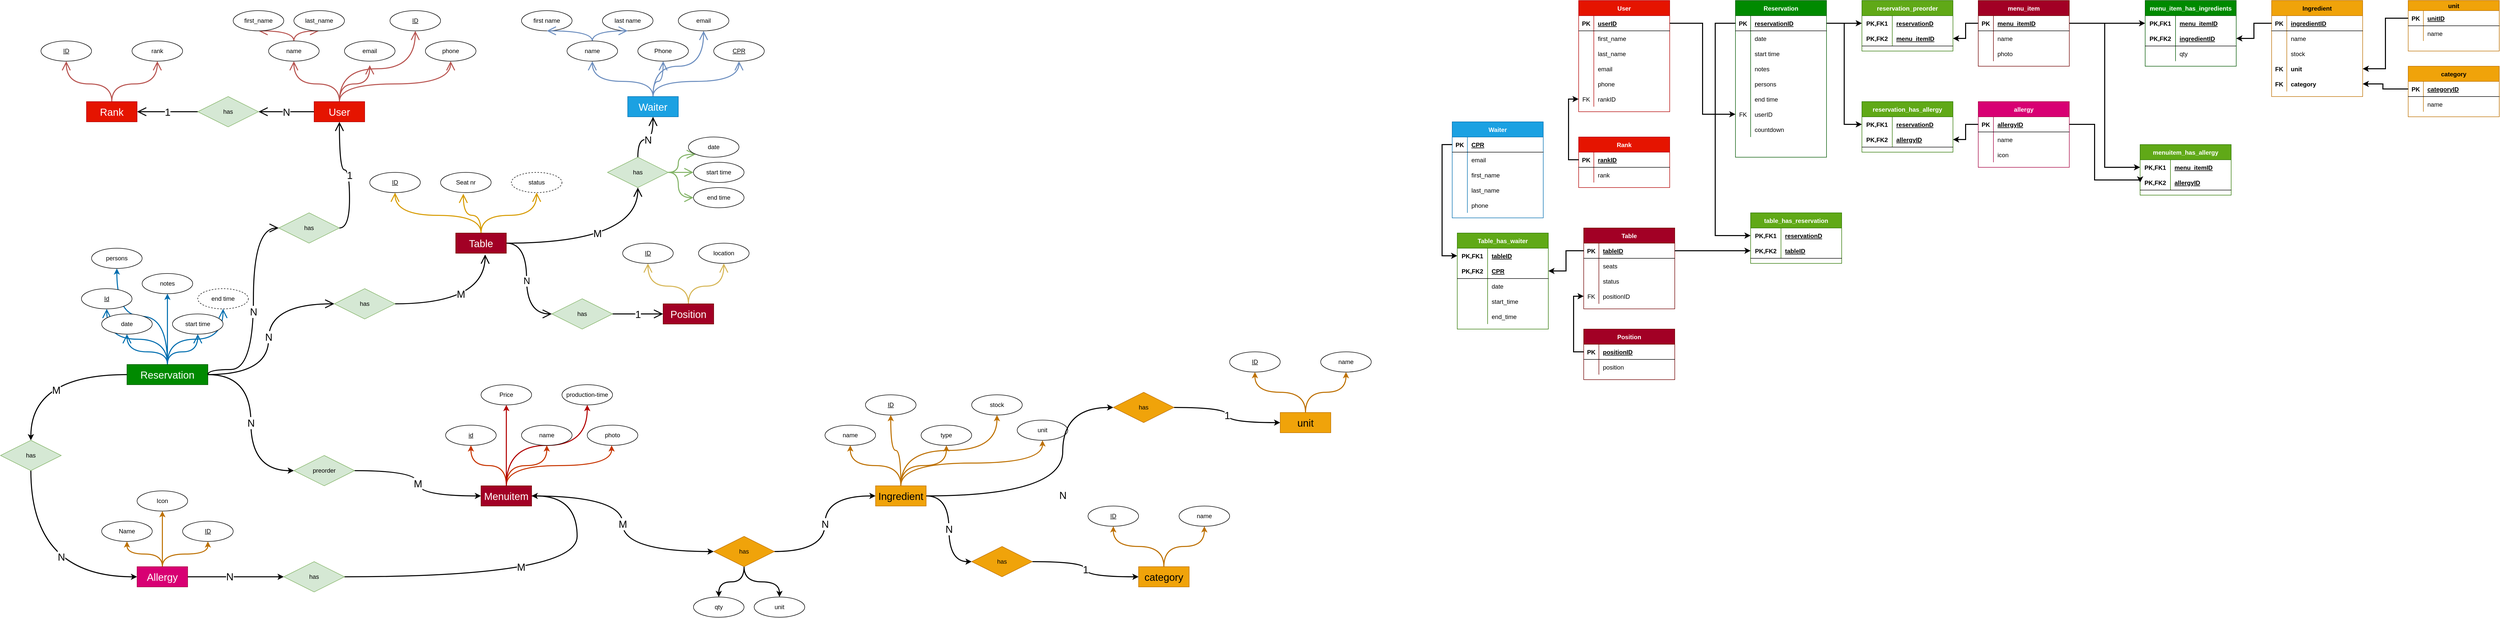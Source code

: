 <mxfile version="15.4.1" type="github">
  <diagram id="pFvgCGhmB1vwED2cMpDZ" name="Page-1">
    <mxGraphModel dx="2142" dy="684" grid="1" gridSize="10" guides="1" tooltips="1" connect="1" arrows="1" fold="1" page="0" pageScale="1" pageWidth="827" pageHeight="1169" math="0" shadow="0">
      <root>
        <mxCell id="0" />
        <mxCell id="1" parent="0" />
        <mxCell id="cgYLOBrb9KZ1So3oihtH-15" style="edgeStyle=orthogonalEdgeStyle;rounded=0;orthogonalLoop=1;jettySize=auto;html=1;exitX=0.5;exitY=0;exitDx=0;exitDy=0;entryX=0.5;entryY=1;entryDx=0;entryDy=0;endArrow=open;startSize=14;endSize=14;sourcePerimeterSpacing=8;targetPerimeterSpacing=8;strokeWidth=2;fillColor=#f8cecc;strokeColor=#b85450;curved=1;" parent="1" source="cgYLOBrb9KZ1So3oihtH-1" target="cgYLOBrb9KZ1So3oihtH-9" edge="1">
          <mxGeometry relative="1" as="geometry" />
        </mxCell>
        <mxCell id="cgYLOBrb9KZ1So3oihtH-16" style="edgeStyle=orthogonalEdgeStyle;rounded=0;orthogonalLoop=1;jettySize=auto;html=1;exitX=0.5;exitY=0;exitDx=0;exitDy=0;entryX=0.5;entryY=1;entryDx=0;entryDy=0;endArrow=open;startSize=14;endSize=14;sourcePerimeterSpacing=8;targetPerimeterSpacing=8;strokeWidth=2;fillColor=#f8cecc;strokeColor=#b85450;curved=1;" parent="1" source="cgYLOBrb9KZ1So3oihtH-9" target="cgYLOBrb9KZ1So3oihtH-7" edge="1">
          <mxGeometry relative="1" as="geometry" />
        </mxCell>
        <mxCell id="cgYLOBrb9KZ1So3oihtH-17" style="edgeStyle=orthogonalEdgeStyle;curved=1;rounded=0;orthogonalLoop=1;jettySize=auto;html=1;exitX=0.5;exitY=0;exitDx=0;exitDy=0;entryX=0.5;entryY=1;entryDx=0;entryDy=0;endArrow=open;startSize=14;endSize=14;sourcePerimeterSpacing=8;targetPerimeterSpacing=8;strokeWidth=2;fillColor=#f8cecc;strokeColor=#b85450;" parent="1" source="cgYLOBrb9KZ1So3oihtH-9" target="cgYLOBrb9KZ1So3oihtH-8" edge="1">
          <mxGeometry relative="1" as="geometry" />
        </mxCell>
        <mxCell id="cgYLOBrb9KZ1So3oihtH-18" style="edgeStyle=orthogonalEdgeStyle;curved=1;rounded=0;orthogonalLoop=1;jettySize=auto;html=1;exitX=0.5;exitY=0;exitDx=0;exitDy=0;endArrow=open;startSize=14;endSize=14;sourcePerimeterSpacing=8;targetPerimeterSpacing=8;strokeWidth=2;fillColor=#f8cecc;strokeColor=#b85450;" parent="1" source="cgYLOBrb9KZ1So3oihtH-1" target="cgYLOBrb9KZ1So3oihtH-10" edge="1">
          <mxGeometry relative="1" as="geometry" />
        </mxCell>
        <mxCell id="cgYLOBrb9KZ1So3oihtH-19" style="edgeStyle=orthogonalEdgeStyle;curved=1;rounded=0;orthogonalLoop=1;jettySize=auto;html=1;exitX=0.5;exitY=0;exitDx=0;exitDy=0;endArrow=open;startSize=14;endSize=14;sourcePerimeterSpacing=8;targetPerimeterSpacing=8;strokeWidth=2;fillColor=#f8cecc;strokeColor=#b85450;entryX=0.5;entryY=1;entryDx=0;entryDy=0;" parent="1" source="cgYLOBrb9KZ1So3oihtH-1" target="cgYLOBrb9KZ1So3oihtH-11" edge="1">
          <mxGeometry relative="1" as="geometry">
            <mxPoint x="460" y="280" as="targetPoint" />
          </mxGeometry>
        </mxCell>
        <mxCell id="cgYLOBrb9KZ1So3oihtH-30" value="&lt;font style=&quot;font-size: 20px&quot;&gt;N&lt;/font&gt;" style="edgeStyle=orthogonalEdgeStyle;curved=1;rounded=0;orthogonalLoop=1;jettySize=auto;html=1;exitX=0;exitY=0.5;exitDx=0;exitDy=0;entryX=1;entryY=0.5;entryDx=0;entryDy=0;endArrow=open;startSize=14;endSize=14;sourcePerimeterSpacing=8;targetPerimeterSpacing=8;strokeWidth=2;" parent="1" source="cgYLOBrb9KZ1So3oihtH-1" target="cgYLOBrb9KZ1So3oihtH-28" edge="1">
          <mxGeometry relative="1" as="geometry" />
        </mxCell>
        <mxCell id="cgYLOBrb9KZ1So3oihtH-31" style="edgeStyle=orthogonalEdgeStyle;curved=1;rounded=0;orthogonalLoop=1;jettySize=auto;html=1;exitX=0.5;exitY=0;exitDx=0;exitDy=0;entryX=0.5;entryY=1;entryDx=0;entryDy=0;endArrow=open;startSize=14;endSize=14;sourcePerimeterSpacing=8;targetPerimeterSpacing=8;strokeWidth=2;fillColor=#f8cecc;strokeColor=#b85450;" parent="1" source="cgYLOBrb9KZ1So3oihtH-1" target="cgYLOBrb9KZ1So3oihtH-21" edge="1">
          <mxGeometry relative="1" as="geometry" />
        </mxCell>
        <mxCell id="cgYLOBrb9KZ1So3oihtH-1" value="&lt;font style=&quot;font-size: 20px&quot;&gt;User&lt;/font&gt;" style="whiteSpace=wrap;html=1;align=center;hachureGap=4;pointerEvents=0;fillColor=#e51400;strokeColor=#B20000;fontColor=#ffffff;" parent="1" vertex="1">
          <mxGeometry x="190" y="360" width="100" height="40" as="geometry" />
        </mxCell>
        <mxCell id="cgYLOBrb9KZ1So3oihtH-51" style="edgeStyle=orthogonalEdgeStyle;curved=1;rounded=0;orthogonalLoop=1;jettySize=auto;html=1;exitX=0.5;exitY=0;exitDx=0;exitDy=0;entryX=0.5;entryY=1;entryDx=0;entryDy=0;endArrow=open;startSize=14;endSize=14;sourcePerimeterSpacing=8;targetPerimeterSpacing=8;strokeWidth=2;fillColor=#ffe6cc;strokeColor=#d79b00;" parent="1" source="cgYLOBrb9KZ1So3oihtH-2" target="cgYLOBrb9KZ1So3oihtH-46" edge="1">
          <mxGeometry relative="1" as="geometry" />
        </mxCell>
        <mxCell id="cgYLOBrb9KZ1So3oihtH-52" style="edgeStyle=orthogonalEdgeStyle;curved=1;rounded=0;orthogonalLoop=1;jettySize=auto;html=1;exitX=0.5;exitY=0;exitDx=0;exitDy=0;entryX=0.45;entryY=1.055;entryDx=0;entryDy=0;entryPerimeter=0;endArrow=open;startSize=14;endSize=14;sourcePerimeterSpacing=8;targetPerimeterSpacing=8;strokeWidth=2;fillColor=#ffe6cc;strokeColor=#d79b00;" parent="1" source="cgYLOBrb9KZ1So3oihtH-2" target="cgYLOBrb9KZ1So3oihtH-47" edge="1">
          <mxGeometry relative="1" as="geometry" />
        </mxCell>
        <mxCell id="cgYLOBrb9KZ1So3oihtH-53" style="edgeStyle=orthogonalEdgeStyle;curved=1;rounded=0;orthogonalLoop=1;jettySize=auto;html=1;exitX=0.5;exitY=0;exitDx=0;exitDy=0;entryX=0.5;entryY=1;entryDx=0;entryDy=0;endArrow=open;startSize=14;endSize=14;sourcePerimeterSpacing=8;targetPerimeterSpacing=8;strokeWidth=2;fillColor=#ffe6cc;strokeColor=#d79b00;" parent="1" source="cgYLOBrb9KZ1So3oihtH-2" target="cgYLOBrb9KZ1So3oihtH-50" edge="1">
          <mxGeometry relative="1" as="geometry" />
        </mxCell>
        <mxCell id="cgYLOBrb9KZ1So3oihtH-61" value="&lt;font style=&quot;font-size: 20px&quot;&gt;M&lt;/font&gt;" style="edgeStyle=orthogonalEdgeStyle;curved=1;rounded=0;orthogonalLoop=1;jettySize=auto;html=1;exitX=1;exitY=0.5;exitDx=0;exitDy=0;endArrow=open;startSize=14;endSize=14;sourcePerimeterSpacing=8;targetPerimeterSpacing=8;strokeWidth=2;entryX=0.5;entryY=1;entryDx=0;entryDy=0;" parent="1" source="cgYLOBrb9KZ1So3oihtH-2" target="cgYLOBrb9KZ1So3oihtH-60" edge="1">
          <mxGeometry x="-0.027" y="20" relative="1" as="geometry">
            <mxPoint as="offset" />
          </mxGeometry>
        </mxCell>
        <mxCell id="cgYLOBrb9KZ1So3oihtH-70" value="&lt;font style=&quot;font-size: 18px&quot;&gt;N&lt;/font&gt;" style="edgeStyle=orthogonalEdgeStyle;curved=1;rounded=0;orthogonalLoop=1;jettySize=auto;html=1;exitX=1;exitY=0.5;exitDx=0;exitDy=0;entryX=0;entryY=0.5;entryDx=0;entryDy=0;endArrow=open;startSize=14;endSize=14;sourcePerimeterSpacing=8;targetPerimeterSpacing=8;strokeWidth=2;" parent="1" source="cgYLOBrb9KZ1So3oihtH-2" target="cgYLOBrb9KZ1So3oihtH-69" edge="1">
          <mxGeometry relative="1" as="geometry" />
        </mxCell>
        <mxCell id="cgYLOBrb9KZ1So3oihtH-2" value="&lt;font style=&quot;font-size: 20px&quot;&gt;Table&lt;/font&gt;" style="whiteSpace=wrap;html=1;align=center;hachureGap=4;pointerEvents=0;fillColor=#a20025;strokeColor=#6F0000;fontColor=#ffffff;" parent="1" vertex="1">
          <mxGeometry x="470" y="620" width="100" height="40" as="geometry" />
        </mxCell>
        <mxCell id="cgYLOBrb9KZ1So3oihtH-76" style="edgeStyle=orthogonalEdgeStyle;curved=1;rounded=0;orthogonalLoop=1;jettySize=auto;html=1;exitX=0.5;exitY=0;exitDx=0;exitDy=0;entryX=0.5;entryY=1;entryDx=0;entryDy=0;endArrow=open;startSize=14;endSize=14;sourcePerimeterSpacing=8;targetPerimeterSpacing=8;strokeWidth=2;fillColor=#1ba1e2;strokeColor=#006EAF;" parent="1" source="cgYLOBrb9KZ1So3oihtH-3" target="cgYLOBrb9KZ1So3oihtH-73" edge="1">
          <mxGeometry relative="1" as="geometry" />
        </mxCell>
        <mxCell id="cgYLOBrb9KZ1So3oihtH-77" style="edgeStyle=orthogonalEdgeStyle;curved=1;rounded=0;orthogonalLoop=1;jettySize=auto;html=1;exitX=0.5;exitY=0;exitDx=0;exitDy=0;endArrow=open;startSize=14;endSize=14;sourcePerimeterSpacing=8;targetPerimeterSpacing=8;strokeWidth=2;entryX=0.5;entryY=1;entryDx=0;entryDy=0;fillColor=#1ba1e2;strokeColor=#006EAF;" parent="1" source="cgYLOBrb9KZ1So3oihtH-3" target="cgYLOBrb9KZ1So3oihtH-74" edge="1">
          <mxGeometry relative="1" as="geometry" />
        </mxCell>
        <mxCell id="cgYLOBrb9KZ1So3oihtH-78" style="edgeStyle=orthogonalEdgeStyle;curved=1;rounded=0;orthogonalLoop=1;jettySize=auto;html=1;exitX=0.5;exitY=0;exitDx=0;exitDy=0;entryX=0.5;entryY=1;entryDx=0;entryDy=0;endArrow=open;startSize=14;endSize=14;sourcePerimeterSpacing=8;targetPerimeterSpacing=8;strokeWidth=2;fillColor=#1ba1e2;strokeColor=#006EAF;" parent="1" source="cgYLOBrb9KZ1So3oihtH-3" target="cgYLOBrb9KZ1So3oihtH-75" edge="1">
          <mxGeometry relative="1" as="geometry" />
        </mxCell>
        <mxCell id="cgYLOBrb9KZ1So3oihtH-79" style="edgeStyle=orthogonalEdgeStyle;curved=1;rounded=0;orthogonalLoop=1;jettySize=auto;html=1;exitX=0.5;exitY=0;exitDx=0;exitDy=0;entryX=0.5;entryY=1;entryDx=0;entryDy=0;endArrow=open;startSize=14;endSize=14;sourcePerimeterSpacing=8;targetPerimeterSpacing=8;strokeWidth=2;fillColor=#1ba1e2;strokeColor=#006EAF;" parent="1" source="cgYLOBrb9KZ1So3oihtH-3" target="cgYLOBrb9KZ1So3oihtH-72" edge="1">
          <mxGeometry relative="1" as="geometry" />
        </mxCell>
        <mxCell id="cgYLOBrb9KZ1So3oihtH-81" value="&lt;font style=&quot;font-size: 20px&quot;&gt;N&lt;/font&gt;" style="edgeStyle=orthogonalEdgeStyle;curved=1;rounded=0;orthogonalLoop=1;jettySize=auto;html=1;exitX=1;exitY=0.5;exitDx=0;exitDy=0;entryX=0;entryY=0.5;entryDx=0;entryDy=0;endArrow=open;startSize=14;endSize=14;sourcePerimeterSpacing=8;targetPerimeterSpacing=8;strokeWidth=2;" parent="1" source="cgYLOBrb9KZ1So3oihtH-3" target="cgYLOBrb9KZ1So3oihtH-80" edge="1">
          <mxGeometry relative="1" as="geometry" />
        </mxCell>
        <mxCell id="hC1sI03d6LCr8UTa0h6b-2" style="edgeStyle=orthogonalEdgeStyle;rounded=0;orthogonalLoop=1;jettySize=auto;html=1;exitX=0.5;exitY=0;exitDx=0;exitDy=0;curved=1;strokeWidth=2;fillColor=#1ba1e2;strokeColor=#006EAF;" parent="1" source="cgYLOBrb9KZ1So3oihtH-3" target="hC1sI03d6LCr8UTa0h6b-1" edge="1">
          <mxGeometry relative="1" as="geometry" />
        </mxCell>
        <mxCell id="hC1sI03d6LCr8UTa0h6b-11" value="&lt;font style=&quot;font-size: 20px&quot;&gt;N&lt;/font&gt;" style="edgeStyle=orthogonalEdgeStyle;curved=1;rounded=0;orthogonalLoop=1;jettySize=auto;html=1;exitX=1;exitY=0.5;exitDx=0;exitDy=0;entryX=0;entryY=0.5;entryDx=0;entryDy=0;strokeWidth=2;" parent="1" source="cgYLOBrb9KZ1So3oihtH-3" target="hC1sI03d6LCr8UTa0h6b-10" edge="1">
          <mxGeometry relative="1" as="geometry" />
        </mxCell>
        <mxCell id="hC1sI03d6LCr8UTa0h6b-23" value="&lt;font style=&quot;font-size: 20px&quot;&gt;M&lt;/font&gt;" style="edgeStyle=orthogonalEdgeStyle;curved=1;rounded=0;orthogonalLoop=1;jettySize=auto;html=1;exitX=0;exitY=0.5;exitDx=0;exitDy=0;strokeWidth=2;" parent="1" source="cgYLOBrb9KZ1So3oihtH-3" target="hC1sI03d6LCr8UTa0h6b-22" edge="1">
          <mxGeometry x="-0.125" y="30" relative="1" as="geometry">
            <mxPoint as="offset" />
          </mxGeometry>
        </mxCell>
        <mxCell id="hC1sI03d6LCr8UTa0h6b-152" style="edgeStyle=orthogonalEdgeStyle;curved=1;rounded=0;orthogonalLoop=1;jettySize=auto;html=1;exitX=0.5;exitY=0;exitDx=0;exitDy=0;strokeWidth=2;fillColor=#1ba1e2;strokeColor=#006EAF;" parent="1" source="cgYLOBrb9KZ1So3oihtH-3" target="hC1sI03d6LCr8UTa0h6b-151" edge="1">
          <mxGeometry relative="1" as="geometry" />
        </mxCell>
        <mxCell id="cgYLOBrb9KZ1So3oihtH-3" value="&lt;span style=&quot;font-size: 20px&quot;&gt;Reservation&lt;/span&gt;" style="whiteSpace=wrap;html=1;align=center;hachureGap=4;pointerEvents=0;fillColor=#008a00;strokeColor=#005700;fontColor=#ffffff;" parent="1" vertex="1">
          <mxGeometry x="-180" y="880" width="160" height="40" as="geometry" />
        </mxCell>
        <mxCell id="cgYLOBrb9KZ1So3oihtH-39" style="edgeStyle=orthogonalEdgeStyle;curved=1;rounded=0;orthogonalLoop=1;jettySize=auto;html=1;exitX=0.5;exitY=0;exitDx=0;exitDy=0;endArrow=open;startSize=14;endSize=14;sourcePerimeterSpacing=8;targetPerimeterSpacing=8;strokeWidth=2;fillColor=#dae8fc;strokeColor=#6c8ebf;entryX=0.5;entryY=1;entryDx=0;entryDy=0;" parent="1" source="cgYLOBrb9KZ1So3oihtH-4" target="cgYLOBrb9KZ1So3oihtH-35" edge="1">
          <mxGeometry relative="1" as="geometry" />
        </mxCell>
        <mxCell id="cgYLOBrb9KZ1So3oihtH-41" style="edgeStyle=orthogonalEdgeStyle;curved=1;rounded=0;orthogonalLoop=1;jettySize=auto;html=1;exitX=0.5;exitY=0;exitDx=0;exitDy=0;entryX=0.5;entryY=1;entryDx=0;entryDy=0;endArrow=open;startSize=14;endSize=14;sourcePerimeterSpacing=8;targetPerimeterSpacing=8;strokeWidth=2;fillColor=#dae8fc;strokeColor=#6c8ebf;" parent="1" source="cgYLOBrb9KZ1So3oihtH-4" target="cgYLOBrb9KZ1So3oihtH-36" edge="1">
          <mxGeometry relative="1" as="geometry" />
        </mxCell>
        <mxCell id="cgYLOBrb9KZ1So3oihtH-42" style="edgeStyle=orthogonalEdgeStyle;curved=1;rounded=0;orthogonalLoop=1;jettySize=auto;html=1;exitX=0.5;exitY=0;exitDx=0;exitDy=0;entryX=0.5;entryY=1;entryDx=0;entryDy=0;endArrow=open;startSize=14;endSize=14;sourcePerimeterSpacing=8;targetPerimeterSpacing=8;strokeWidth=2;fillColor=#dae8fc;strokeColor=#6c8ebf;" parent="1" source="cgYLOBrb9KZ1So3oihtH-4" target="cgYLOBrb9KZ1So3oihtH-37" edge="1">
          <mxGeometry relative="1" as="geometry" />
        </mxCell>
        <mxCell id="cgYLOBrb9KZ1So3oihtH-43" style="edgeStyle=orthogonalEdgeStyle;curved=1;rounded=0;orthogonalLoop=1;jettySize=auto;html=1;exitX=0.5;exitY=0;exitDx=0;exitDy=0;entryX=0.5;entryY=1;entryDx=0;entryDy=0;endArrow=open;startSize=14;endSize=14;sourcePerimeterSpacing=8;targetPerimeterSpacing=8;strokeWidth=2;fillColor=#dae8fc;strokeColor=#6c8ebf;" parent="1" source="cgYLOBrb9KZ1So3oihtH-4" target="cgYLOBrb9KZ1So3oihtH-32" edge="1">
          <mxGeometry relative="1" as="geometry" />
        </mxCell>
        <mxCell id="cgYLOBrb9KZ1So3oihtH-4" value="&lt;font style=&quot;font-size: 20px&quot;&gt;Waiter&lt;/font&gt;" style="whiteSpace=wrap;html=1;align=center;hachureGap=4;pointerEvents=0;fillColor=#1ba1e2;strokeColor=#006EAF;fontColor=#ffffff;" parent="1" vertex="1">
          <mxGeometry x="810" y="350" width="100" height="40" as="geometry" />
        </mxCell>
        <mxCell id="cgYLOBrb9KZ1So3oihtH-58" style="edgeStyle=orthogonalEdgeStyle;curved=1;rounded=0;orthogonalLoop=1;jettySize=auto;html=1;exitX=0.5;exitY=0;exitDx=0;exitDy=0;entryX=0.5;entryY=1;entryDx=0;entryDy=0;endArrow=open;startSize=14;endSize=14;sourcePerimeterSpacing=8;targetPerimeterSpacing=8;strokeWidth=2;fillColor=#fff2cc;strokeColor=#d6b656;" parent="1" source="cgYLOBrb9KZ1So3oihtH-5" target="cgYLOBrb9KZ1So3oihtH-54" edge="1">
          <mxGeometry relative="1" as="geometry" />
        </mxCell>
        <mxCell id="cgYLOBrb9KZ1So3oihtH-59" style="edgeStyle=orthogonalEdgeStyle;curved=1;rounded=0;orthogonalLoop=1;jettySize=auto;html=1;exitX=0.5;exitY=0;exitDx=0;exitDy=0;endArrow=open;startSize=14;endSize=14;sourcePerimeterSpacing=8;targetPerimeterSpacing=8;strokeWidth=2;fillColor=#fff2cc;strokeColor=#d6b656;entryX=0.5;entryY=1;entryDx=0;entryDy=0;" parent="1" source="cgYLOBrb9KZ1So3oihtH-5" target="cgYLOBrb9KZ1So3oihtH-55" edge="1">
          <mxGeometry relative="1" as="geometry" />
        </mxCell>
        <mxCell id="cgYLOBrb9KZ1So3oihtH-5" value="&lt;font style=&quot;font-size: 20px&quot;&gt;Position&lt;/font&gt;" style="whiteSpace=wrap;html=1;align=center;hachureGap=4;pointerEvents=0;fillColor=#a20025;strokeColor=#6F0000;fontColor=#ffffff;" parent="1" vertex="1">
          <mxGeometry x="880" y="760" width="100" height="40" as="geometry" />
        </mxCell>
        <mxCell id="cgYLOBrb9KZ1So3oihtH-7" value="first_name" style="ellipse;whiteSpace=wrap;html=1;align=center;hachureGap=4;pointerEvents=0;" parent="1" vertex="1">
          <mxGeometry x="30" y="180" width="100" height="40" as="geometry" />
        </mxCell>
        <mxCell id="cgYLOBrb9KZ1So3oihtH-8" value="last_name" style="ellipse;whiteSpace=wrap;html=1;align=center;hachureGap=4;pointerEvents=0;" parent="1" vertex="1">
          <mxGeometry x="150" y="180" width="100" height="40" as="geometry" />
        </mxCell>
        <mxCell id="cgYLOBrb9KZ1So3oihtH-9" value="name" style="ellipse;whiteSpace=wrap;html=1;align=center;hachureGap=4;pointerEvents=0;" parent="1" vertex="1">
          <mxGeometry x="100" y="240" width="100" height="40" as="geometry" />
        </mxCell>
        <mxCell id="cgYLOBrb9KZ1So3oihtH-10" value="email" style="ellipse;whiteSpace=wrap;html=1;align=center;hachureGap=4;pointerEvents=0;" parent="1" vertex="1">
          <mxGeometry x="250" y="240" width="100" height="40" as="geometry" />
        </mxCell>
        <mxCell id="cgYLOBrb9KZ1So3oihtH-11" value="phone" style="ellipse;whiteSpace=wrap;html=1;align=center;hachureGap=4;pointerEvents=0;" parent="1" vertex="1">
          <mxGeometry x="410" y="240" width="100" height="40" as="geometry" />
        </mxCell>
        <mxCell id="cgYLOBrb9KZ1So3oihtH-21" value="ID" style="ellipse;whiteSpace=wrap;html=1;align=center;fontStyle=4;hachureGap=4;pointerEvents=0;" parent="1" vertex="1">
          <mxGeometry x="340" y="180" width="100" height="40" as="geometry" />
        </mxCell>
        <mxCell id="cgYLOBrb9KZ1So3oihtH-26" style="edgeStyle=orthogonalEdgeStyle;curved=1;rounded=0;orthogonalLoop=1;jettySize=auto;html=1;exitX=0.5;exitY=0;exitDx=0;exitDy=0;entryX=0.5;entryY=1;entryDx=0;entryDy=0;endArrow=open;startSize=14;endSize=14;sourcePerimeterSpacing=8;targetPerimeterSpacing=8;strokeWidth=2;fillColor=#f8cecc;strokeColor=#b85450;" parent="1" source="cgYLOBrb9KZ1So3oihtH-22" target="cgYLOBrb9KZ1So3oihtH-23" edge="1">
          <mxGeometry relative="1" as="geometry" />
        </mxCell>
        <mxCell id="cgYLOBrb9KZ1So3oihtH-27" style="edgeStyle=orthogonalEdgeStyle;curved=1;rounded=0;orthogonalLoop=1;jettySize=auto;html=1;exitX=0.5;exitY=0;exitDx=0;exitDy=0;entryX=0.5;entryY=1;entryDx=0;entryDy=0;endArrow=open;startSize=14;endSize=14;sourcePerimeterSpacing=8;targetPerimeterSpacing=8;strokeWidth=2;fillColor=#f8cecc;strokeColor=#b85450;" parent="1" source="cgYLOBrb9KZ1So3oihtH-22" target="cgYLOBrb9KZ1So3oihtH-25" edge="1">
          <mxGeometry relative="1" as="geometry" />
        </mxCell>
        <mxCell id="cgYLOBrb9KZ1So3oihtH-22" value="&lt;font style=&quot;font-size: 20px&quot;&gt;Rank&lt;/font&gt;" style="whiteSpace=wrap;html=1;align=center;hachureGap=4;pointerEvents=0;fillColor=#e51400;strokeColor=#B20000;fontColor=#ffffff;" parent="1" vertex="1">
          <mxGeometry x="-260" y="360" width="100" height="40" as="geometry" />
        </mxCell>
        <mxCell id="cgYLOBrb9KZ1So3oihtH-23" value="ID" style="ellipse;whiteSpace=wrap;html=1;align=center;fontStyle=4;hachureGap=4;pointerEvents=0;" parent="1" vertex="1">
          <mxGeometry x="-350" y="240" width="100" height="40" as="geometry" />
        </mxCell>
        <mxCell id="cgYLOBrb9KZ1So3oihtH-25" value="rank" style="ellipse;whiteSpace=wrap;html=1;align=center;hachureGap=4;pointerEvents=0;" parent="1" vertex="1">
          <mxGeometry x="-170" y="240" width="100" height="40" as="geometry" />
        </mxCell>
        <mxCell id="cgYLOBrb9KZ1So3oihtH-29" value="&lt;font style=&quot;font-size: 20px&quot;&gt;1&lt;/font&gt;" style="edgeStyle=orthogonalEdgeStyle;curved=1;rounded=0;orthogonalLoop=1;jettySize=auto;html=1;exitX=0;exitY=0.5;exitDx=0;exitDy=0;entryX=1;entryY=0.5;entryDx=0;entryDy=0;endArrow=open;startSize=14;endSize=14;sourcePerimeterSpacing=8;targetPerimeterSpacing=8;strokeWidth=2;" parent="1" source="cgYLOBrb9KZ1So3oihtH-28" target="cgYLOBrb9KZ1So3oihtH-22" edge="1">
          <mxGeometry relative="1" as="geometry" />
        </mxCell>
        <mxCell id="cgYLOBrb9KZ1So3oihtH-28" value="has" style="shape=rhombus;perimeter=rhombusPerimeter;whiteSpace=wrap;html=1;align=center;hachureGap=4;pointerEvents=0;fillColor=#d5e8d4;strokeColor=#82b366;" parent="1" vertex="1">
          <mxGeometry x="-40" y="350" width="120" height="60" as="geometry" />
        </mxCell>
        <mxCell id="cgYLOBrb9KZ1So3oihtH-32" value="CPR" style="ellipse;whiteSpace=wrap;html=1;align=center;fontStyle=4;hachureGap=4;pointerEvents=0;" parent="1" vertex="1">
          <mxGeometry x="980" y="240" width="100" height="40" as="geometry" />
        </mxCell>
        <mxCell id="cgYLOBrb9KZ1So3oihtH-33" value="first name" style="ellipse;whiteSpace=wrap;html=1;align=center;hachureGap=4;pointerEvents=0;" parent="1" vertex="1">
          <mxGeometry x="600" y="180" width="100" height="40" as="geometry" />
        </mxCell>
        <mxCell id="cgYLOBrb9KZ1So3oihtH-34" value="last name" style="ellipse;whiteSpace=wrap;html=1;align=center;hachureGap=4;pointerEvents=0;" parent="1" vertex="1">
          <mxGeometry x="760" y="180" width="100" height="40" as="geometry" />
        </mxCell>
        <mxCell id="cgYLOBrb9KZ1So3oihtH-44" style="edgeStyle=orthogonalEdgeStyle;curved=1;rounded=0;orthogonalLoop=1;jettySize=auto;html=1;exitX=0.5;exitY=0;exitDx=0;exitDy=0;entryX=0.5;entryY=1;entryDx=0;entryDy=0;endArrow=open;startSize=14;endSize=14;sourcePerimeterSpacing=8;targetPerimeterSpacing=8;strokeWidth=2;fillColor=#dae8fc;strokeColor=#6c8ebf;" parent="1" source="cgYLOBrb9KZ1So3oihtH-35" target="cgYLOBrb9KZ1So3oihtH-34" edge="1">
          <mxGeometry relative="1" as="geometry" />
        </mxCell>
        <mxCell id="cgYLOBrb9KZ1So3oihtH-45" style="edgeStyle=orthogonalEdgeStyle;curved=1;rounded=0;orthogonalLoop=1;jettySize=auto;html=1;exitX=0.5;exitY=0;exitDx=0;exitDy=0;entryX=0.5;entryY=1;entryDx=0;entryDy=0;endArrow=open;startSize=14;endSize=14;sourcePerimeterSpacing=8;targetPerimeterSpacing=8;strokeWidth=2;fillColor=#dae8fc;strokeColor=#6c8ebf;" parent="1" source="cgYLOBrb9KZ1So3oihtH-35" target="cgYLOBrb9KZ1So3oihtH-33" edge="1">
          <mxGeometry relative="1" as="geometry">
            <Array as="points">
              <mxPoint x="740" y="220" />
            </Array>
          </mxGeometry>
        </mxCell>
        <mxCell id="cgYLOBrb9KZ1So3oihtH-35" value="name" style="ellipse;whiteSpace=wrap;html=1;align=center;hachureGap=4;pointerEvents=0;" parent="1" vertex="1">
          <mxGeometry x="690" y="240" width="100" height="40" as="geometry" />
        </mxCell>
        <mxCell id="cgYLOBrb9KZ1So3oihtH-36" value="Phone" style="ellipse;whiteSpace=wrap;html=1;align=center;hachureGap=4;pointerEvents=0;" parent="1" vertex="1">
          <mxGeometry x="830" y="240" width="100" height="40" as="geometry" />
        </mxCell>
        <mxCell id="cgYLOBrb9KZ1So3oihtH-37" value="email" style="ellipse;whiteSpace=wrap;html=1;align=center;hachureGap=4;pointerEvents=0;" parent="1" vertex="1">
          <mxGeometry x="910" y="180" width="100" height="40" as="geometry" />
        </mxCell>
        <mxCell id="cgYLOBrb9KZ1So3oihtH-46" value="ID" style="ellipse;whiteSpace=wrap;html=1;align=center;fontStyle=4;hachureGap=4;pointerEvents=0;" parent="1" vertex="1">
          <mxGeometry x="300" y="500" width="100" height="40" as="geometry" />
        </mxCell>
        <mxCell id="cgYLOBrb9KZ1So3oihtH-47" value="Seat nr" style="ellipse;whiteSpace=wrap;html=1;align=center;hachureGap=4;pointerEvents=0;" parent="1" vertex="1">
          <mxGeometry x="440" y="500" width="100" height="40" as="geometry" />
        </mxCell>
        <mxCell id="cgYLOBrb9KZ1So3oihtH-50" value="status" style="ellipse;whiteSpace=wrap;html=1;align=center;dashed=1;hachureGap=4;pointerEvents=0;" parent="1" vertex="1">
          <mxGeometry x="580" y="500" width="100" height="40" as="geometry" />
        </mxCell>
        <mxCell id="cgYLOBrb9KZ1So3oihtH-54" value="ID" style="ellipse;whiteSpace=wrap;html=1;align=center;fontStyle=4;hachureGap=4;pointerEvents=0;" parent="1" vertex="1">
          <mxGeometry x="800" y="640" width="100" height="40" as="geometry" />
        </mxCell>
        <mxCell id="cgYLOBrb9KZ1So3oihtH-55" value="location" style="ellipse;whiteSpace=wrap;html=1;align=center;hachureGap=4;pointerEvents=0;" parent="1" vertex="1">
          <mxGeometry x="950" y="640" width="100" height="40" as="geometry" />
        </mxCell>
        <mxCell id="cgYLOBrb9KZ1So3oihtH-62" value="&lt;font style=&quot;font-size: 20px&quot;&gt;N&lt;/font&gt;" style="edgeStyle=orthogonalEdgeStyle;curved=1;rounded=0;orthogonalLoop=1;jettySize=auto;html=1;exitX=0.5;exitY=0;exitDx=0;exitDy=0;entryX=0.5;entryY=1;entryDx=0;entryDy=0;endArrow=open;startSize=14;endSize=14;sourcePerimeterSpacing=8;targetPerimeterSpacing=8;strokeWidth=2;" parent="1" source="cgYLOBrb9KZ1So3oihtH-60" target="cgYLOBrb9KZ1So3oihtH-4" edge="1">
          <mxGeometry relative="1" as="geometry" />
        </mxCell>
        <mxCell id="cgYLOBrb9KZ1So3oihtH-66" style="edgeStyle=orthogonalEdgeStyle;curved=1;rounded=0;orthogonalLoop=1;jettySize=auto;html=1;exitX=1;exitY=0.5;exitDx=0;exitDy=0;entryX=0;entryY=1;entryDx=0;entryDy=0;endArrow=open;startSize=14;endSize=14;sourcePerimeterSpacing=8;targetPerimeterSpacing=8;strokeWidth=2;fillColor=#d5e8d4;strokeColor=#82b366;" parent="1" source="cgYLOBrb9KZ1So3oihtH-60" target="cgYLOBrb9KZ1So3oihtH-63" edge="1">
          <mxGeometry relative="1" as="geometry" />
        </mxCell>
        <mxCell id="cgYLOBrb9KZ1So3oihtH-67" style="edgeStyle=orthogonalEdgeStyle;curved=1;rounded=0;orthogonalLoop=1;jettySize=auto;html=1;exitX=1;exitY=0.5;exitDx=0;exitDy=0;endArrow=open;startSize=14;endSize=14;sourcePerimeterSpacing=8;targetPerimeterSpacing=8;strokeWidth=2;entryX=0;entryY=0.5;entryDx=0;entryDy=0;fillColor=#d5e8d4;strokeColor=#82b366;" parent="1" source="cgYLOBrb9KZ1So3oihtH-60" target="cgYLOBrb9KZ1So3oihtH-64" edge="1">
          <mxGeometry relative="1" as="geometry" />
        </mxCell>
        <mxCell id="cgYLOBrb9KZ1So3oihtH-68" style="edgeStyle=orthogonalEdgeStyle;curved=1;rounded=0;orthogonalLoop=1;jettySize=auto;html=1;exitX=1;exitY=0.5;exitDx=0;exitDy=0;entryX=0;entryY=0.5;entryDx=0;entryDy=0;endArrow=open;startSize=14;endSize=14;sourcePerimeterSpacing=8;targetPerimeterSpacing=8;strokeWidth=2;fillColor=#d5e8d4;strokeColor=#82b366;" parent="1" source="cgYLOBrb9KZ1So3oihtH-60" target="cgYLOBrb9KZ1So3oihtH-65" edge="1">
          <mxGeometry relative="1" as="geometry" />
        </mxCell>
        <mxCell id="cgYLOBrb9KZ1So3oihtH-60" value="has" style="shape=rhombus;perimeter=rhombusPerimeter;whiteSpace=wrap;html=1;align=center;hachureGap=4;pointerEvents=0;fillColor=#d5e8d4;strokeColor=#82b366;" parent="1" vertex="1">
          <mxGeometry x="770" y="470" width="120" height="60" as="geometry" />
        </mxCell>
        <mxCell id="cgYLOBrb9KZ1So3oihtH-63" value="date" style="ellipse;whiteSpace=wrap;html=1;align=center;hachureGap=4;pointerEvents=0;" parent="1" vertex="1">
          <mxGeometry x="930" y="430" width="100" height="40" as="geometry" />
        </mxCell>
        <mxCell id="cgYLOBrb9KZ1So3oihtH-64" value="start time" style="ellipse;whiteSpace=wrap;html=1;align=center;hachureGap=4;pointerEvents=0;" parent="1" vertex="1">
          <mxGeometry x="940" y="480" width="100" height="40" as="geometry" />
        </mxCell>
        <mxCell id="cgYLOBrb9KZ1So3oihtH-65" value="end time" style="ellipse;whiteSpace=wrap;html=1;align=center;hachureGap=4;pointerEvents=0;" parent="1" vertex="1">
          <mxGeometry x="940" y="530" width="100" height="40" as="geometry" />
        </mxCell>
        <mxCell id="cgYLOBrb9KZ1So3oihtH-71" value="&lt;font style=&quot;font-size: 20px&quot;&gt;1&lt;/font&gt;" style="edgeStyle=orthogonalEdgeStyle;curved=1;rounded=0;orthogonalLoop=1;jettySize=auto;html=1;exitX=1;exitY=0.5;exitDx=0;exitDy=0;entryX=0;entryY=0.5;entryDx=0;entryDy=0;endArrow=open;startSize=14;endSize=14;sourcePerimeterSpacing=8;targetPerimeterSpacing=8;strokeWidth=2;" parent="1" source="cgYLOBrb9KZ1So3oihtH-69" target="cgYLOBrb9KZ1So3oihtH-5" edge="1">
          <mxGeometry relative="1" as="geometry" />
        </mxCell>
        <mxCell id="cgYLOBrb9KZ1So3oihtH-69" value="has" style="shape=rhombus;perimeter=rhombusPerimeter;whiteSpace=wrap;html=1;align=center;hachureGap=4;pointerEvents=0;fillColor=#d5e8d4;strokeColor=#82b366;" parent="1" vertex="1">
          <mxGeometry x="660" y="750" width="120" height="60" as="geometry" />
        </mxCell>
        <mxCell id="cgYLOBrb9KZ1So3oihtH-72" value="Id" style="ellipse;whiteSpace=wrap;html=1;align=center;fontStyle=4;hachureGap=4;pointerEvents=0;" parent="1" vertex="1">
          <mxGeometry x="-270" y="730" width="100" height="40" as="geometry" />
        </mxCell>
        <mxCell id="cgYLOBrb9KZ1So3oihtH-73" value="date" style="ellipse;whiteSpace=wrap;html=1;align=center;hachureGap=4;pointerEvents=0;" parent="1" vertex="1">
          <mxGeometry x="-230" y="780" width="100" height="40" as="geometry" />
        </mxCell>
        <mxCell id="cgYLOBrb9KZ1So3oihtH-74" value="start time" style="ellipse;whiteSpace=wrap;html=1;align=center;hachureGap=4;pointerEvents=0;" parent="1" vertex="1">
          <mxGeometry x="-90" y="780" width="100" height="40" as="geometry" />
        </mxCell>
        <mxCell id="cgYLOBrb9KZ1So3oihtH-75" value="end time" style="ellipse;whiteSpace=wrap;html=1;align=center;dashed=1;hachureGap=4;pointerEvents=0;" parent="1" vertex="1">
          <mxGeometry x="-40" y="730" width="100" height="40" as="geometry" />
        </mxCell>
        <mxCell id="cgYLOBrb9KZ1So3oihtH-82" value="&lt;font style=&quot;font-size: 20px&quot;&gt;M&lt;/font&gt;" style="edgeStyle=orthogonalEdgeStyle;curved=1;rounded=0;orthogonalLoop=1;jettySize=auto;html=1;exitX=1;exitY=0.5;exitDx=0;exitDy=0;entryX=0.581;entryY=1.06;entryDx=0;entryDy=0;entryPerimeter=0;endArrow=open;startSize=14;endSize=14;sourcePerimeterSpacing=8;targetPerimeterSpacing=8;strokeWidth=2;" parent="1" source="cgYLOBrb9KZ1So3oihtH-80" target="cgYLOBrb9KZ1So3oihtH-2" edge="1">
          <mxGeometry x="-0.057" y="20" relative="1" as="geometry">
            <mxPoint as="offset" />
          </mxGeometry>
        </mxCell>
        <mxCell id="cgYLOBrb9KZ1So3oihtH-80" value="has" style="shape=rhombus;perimeter=rhombusPerimeter;whiteSpace=wrap;html=1;align=center;hachureGap=4;pointerEvents=0;fillColor=#d5e8d4;strokeColor=#82b366;" parent="1" vertex="1">
          <mxGeometry x="230" y="730" width="120" height="60" as="geometry" />
        </mxCell>
        <mxCell id="cgYLOBrb9KZ1So3oihtH-84" value="has" style="shape=rhombus;perimeter=rhombusPerimeter;whiteSpace=wrap;html=1;align=center;hachureGap=4;pointerEvents=0;fillColor=#d5e8d4;strokeColor=#82b366;" parent="1" vertex="1">
          <mxGeometry x="120" y="580" width="120" height="60" as="geometry" />
        </mxCell>
        <mxCell id="cgYLOBrb9KZ1So3oihtH-85" value="&lt;font style=&quot;font-size: 20px&quot;&gt;N&lt;/font&gt;" style="edgeStyle=orthogonalEdgeStyle;curved=1;rounded=0;orthogonalLoop=1;jettySize=auto;html=1;exitX=1;exitY=0.5;exitDx=0;exitDy=0;endArrow=open;startSize=14;endSize=14;sourcePerimeterSpacing=8;targetPerimeterSpacing=8;strokeWidth=2;entryX=0;entryY=0.5;entryDx=0;entryDy=0;" parent="1" source="cgYLOBrb9KZ1So3oihtH-3" target="cgYLOBrb9KZ1So3oihtH-84" edge="1">
          <mxGeometry relative="1" as="geometry">
            <mxPoint x="-10.0" y="910.0" as="sourcePoint" />
            <mxPoint x="240.0" y="770" as="targetPoint" />
            <Array as="points">
              <mxPoint x="-20" y="890" />
              <mxPoint x="70" y="890" />
              <mxPoint x="70" y="610" />
            </Array>
          </mxGeometry>
        </mxCell>
        <mxCell id="cgYLOBrb9KZ1So3oihtH-86" value="&lt;font style=&quot;font-size: 20px&quot;&gt;1&lt;/font&gt;" style="edgeStyle=orthogonalEdgeStyle;curved=1;rounded=0;orthogonalLoop=1;jettySize=auto;html=1;exitX=1;exitY=0.5;exitDx=0;exitDy=0;entryX=0.5;entryY=1;entryDx=0;entryDy=0;endArrow=open;startSize=14;endSize=14;sourcePerimeterSpacing=8;targetPerimeterSpacing=8;strokeWidth=2;" parent="1" source="cgYLOBrb9KZ1So3oihtH-84" target="cgYLOBrb9KZ1So3oihtH-1" edge="1">
          <mxGeometry relative="1" as="geometry">
            <mxPoint x="231.9" y="607.6" as="sourcePoint" />
            <mxPoint x="410.0" y="510.0" as="targetPoint" />
          </mxGeometry>
        </mxCell>
        <mxCell id="hC1sI03d6LCr8UTa0h6b-1" value="notes" style="ellipse;whiteSpace=wrap;html=1;align=center;" parent="1" vertex="1">
          <mxGeometry x="-150" y="700" width="100" height="40" as="geometry" />
        </mxCell>
        <mxCell id="hC1sI03d6LCr8UTa0h6b-8" style="edgeStyle=orthogonalEdgeStyle;curved=1;rounded=0;orthogonalLoop=1;jettySize=auto;html=1;exitX=0.5;exitY=0;exitDx=0;exitDy=0;entryX=0.5;entryY=1;entryDx=0;entryDy=0;strokeWidth=2;fillColor=#fa6800;strokeColor=#C73500;" parent="1" source="hC1sI03d6LCr8UTa0h6b-4" target="hC1sI03d6LCr8UTa0h6b-6" edge="1">
          <mxGeometry relative="1" as="geometry" />
        </mxCell>
        <mxCell id="hC1sI03d6LCr8UTa0h6b-9" style="edgeStyle=orthogonalEdgeStyle;curved=1;rounded=0;orthogonalLoop=1;jettySize=auto;html=1;exitX=0.5;exitY=0;exitDx=0;exitDy=0;entryX=0.5;entryY=1;entryDx=0;entryDy=0;strokeWidth=2;fillColor=#fa6800;strokeColor=#C73500;" parent="1" source="hC1sI03d6LCr8UTa0h6b-4" target="hC1sI03d6LCr8UTa0h6b-5" edge="1">
          <mxGeometry relative="1" as="geometry" />
        </mxCell>
        <mxCell id="hC1sI03d6LCr8UTa0h6b-18" style="edgeStyle=orthogonalEdgeStyle;curved=1;rounded=0;orthogonalLoop=1;jettySize=auto;html=1;exitX=0.5;exitY=0;exitDx=0;exitDy=0;entryX=0.482;entryY=1.001;entryDx=0;entryDy=0;entryPerimeter=0;strokeWidth=2;fillColor=#fa6800;strokeColor=#C73500;" parent="1" source="hC1sI03d6LCr8UTa0h6b-4" target="hC1sI03d6LCr8UTa0h6b-17" edge="1">
          <mxGeometry relative="1" as="geometry" />
        </mxCell>
        <mxCell id="hC1sI03d6LCr8UTa0h6b-255" style="edgeStyle=orthogonalEdgeStyle;rounded=0;orthogonalLoop=1;jettySize=auto;html=1;exitX=0.5;exitY=0;exitDx=0;exitDy=0;entryX=0.5;entryY=1;entryDx=0;entryDy=0;strokeWidth=2;curved=1;fillColor=#e51400;strokeColor=#B20000;" parent="1" source="hC1sI03d6LCr8UTa0h6b-4" target="hC1sI03d6LCr8UTa0h6b-253" edge="1">
          <mxGeometry relative="1" as="geometry" />
        </mxCell>
        <mxCell id="hC1sI03d6LCr8UTa0h6b-256" style="edgeStyle=orthogonalEdgeStyle;curved=1;rounded=0;orthogonalLoop=1;jettySize=auto;html=1;exitX=0.5;exitY=0;exitDx=0;exitDy=0;entryX=0.5;entryY=1;entryDx=0;entryDy=0;strokeWidth=2;fillColor=#e51400;strokeColor=#B20000;" parent="1" source="hC1sI03d6LCr8UTa0h6b-4" target="hC1sI03d6LCr8UTa0h6b-254" edge="1">
          <mxGeometry relative="1" as="geometry" />
        </mxCell>
        <mxCell id="hC1sI03d6LCr8UTa0h6b-266" value="&lt;font style=&quot;font-size: 20px&quot;&gt;M&lt;/font&gt;" style="edgeStyle=orthogonalEdgeStyle;curved=1;rounded=0;orthogonalLoop=1;jettySize=auto;html=1;exitX=1;exitY=0.5;exitDx=0;exitDy=0;entryX=0;entryY=0.5;entryDx=0;entryDy=0;strokeWidth=2;" parent="1" source="hC1sI03d6LCr8UTa0h6b-4" target="hC1sI03d6LCr8UTa0h6b-265" edge="1">
          <mxGeometry relative="1" as="geometry" />
        </mxCell>
        <mxCell id="hC1sI03d6LCr8UTa0h6b-4" value="&lt;span style=&quot;font-size: 20px&quot;&gt;Menuitem&lt;/span&gt;" style="whiteSpace=wrap;html=1;align=center;hachureGap=4;pointerEvents=0;fillColor=#a20025;strokeColor=#6F0000;fontColor=#ffffff;" parent="1" vertex="1">
          <mxGeometry x="520" y="1120" width="100" height="40" as="geometry" />
        </mxCell>
        <mxCell id="hC1sI03d6LCr8UTa0h6b-5" value="name" style="ellipse;whiteSpace=wrap;html=1;align=center;" parent="1" vertex="1">
          <mxGeometry x="600" y="1000" width="100" height="40" as="geometry" />
        </mxCell>
        <mxCell id="hC1sI03d6LCr8UTa0h6b-6" value="id" style="ellipse;whiteSpace=wrap;html=1;align=center;fontStyle=4;" parent="1" vertex="1">
          <mxGeometry x="450" y="1000" width="100" height="40" as="geometry" />
        </mxCell>
        <mxCell id="hC1sI03d6LCr8UTa0h6b-12" value="&lt;font style=&quot;font-size: 20px&quot;&gt;M&lt;/font&gt;" style="edgeStyle=orthogonalEdgeStyle;curved=1;rounded=0;orthogonalLoop=1;jettySize=auto;html=1;exitX=1;exitY=0.5;exitDx=0;exitDy=0;entryX=0;entryY=0.5;entryDx=0;entryDy=0;strokeWidth=2;" parent="1" source="hC1sI03d6LCr8UTa0h6b-10" target="hC1sI03d6LCr8UTa0h6b-4" edge="1">
          <mxGeometry relative="1" as="geometry" />
        </mxCell>
        <mxCell id="hC1sI03d6LCr8UTa0h6b-10" value="preorder" style="shape=rhombus;perimeter=rhombusPerimeter;whiteSpace=wrap;html=1;align=center;hachureGap=4;pointerEvents=0;fillColor=#d5e8d4;strokeColor=#82b366;" parent="1" vertex="1">
          <mxGeometry x="150" y="1060" width="120" height="60" as="geometry" />
        </mxCell>
        <mxCell id="hC1sI03d6LCr8UTa0h6b-19" style="edgeStyle=orthogonalEdgeStyle;curved=1;rounded=0;orthogonalLoop=1;jettySize=auto;html=1;exitX=0.5;exitY=0;exitDx=0;exitDy=0;entryX=0.5;entryY=1;entryDx=0;entryDy=0;strokeWidth=2;fillColor=#f0a30a;strokeColor=#BD7000;" parent="1" source="hC1sI03d6LCr8UTa0h6b-13" target="hC1sI03d6LCr8UTa0h6b-15" edge="1">
          <mxGeometry relative="1" as="geometry" />
        </mxCell>
        <mxCell id="hC1sI03d6LCr8UTa0h6b-20" style="edgeStyle=orthogonalEdgeStyle;curved=1;rounded=0;orthogonalLoop=1;jettySize=auto;html=1;exitX=0.5;exitY=0;exitDx=0;exitDy=0;entryX=0.5;entryY=1;entryDx=0;entryDy=0;strokeWidth=2;fillColor=#f0a30a;strokeColor=#BD7000;" parent="1" source="hC1sI03d6LCr8UTa0h6b-13" target="hC1sI03d6LCr8UTa0h6b-16" edge="1">
          <mxGeometry relative="1" as="geometry" />
        </mxCell>
        <mxCell id="hC1sI03d6LCr8UTa0h6b-21" style="edgeStyle=orthogonalEdgeStyle;curved=1;rounded=0;orthogonalLoop=1;jettySize=auto;html=1;exitX=0.5;exitY=0;exitDx=0;exitDy=0;entryX=0.5;entryY=1;entryDx=0;entryDy=0;strokeWidth=2;fillColor=#f0a30a;strokeColor=#BD7000;" parent="1" source="hC1sI03d6LCr8UTa0h6b-13" target="hC1sI03d6LCr8UTa0h6b-14" edge="1">
          <mxGeometry relative="1" as="geometry" />
        </mxCell>
        <mxCell id="hC1sI03d6LCr8UTa0h6b-26" style="edgeStyle=orthogonalEdgeStyle;curved=1;rounded=0;orthogonalLoop=1;jettySize=auto;html=1;exitX=1;exitY=0.5;exitDx=0;exitDy=0;entryX=0;entryY=0.5;entryDx=0;entryDy=0;strokeWidth=2;" parent="1" source="hC1sI03d6LCr8UTa0h6b-13" target="hC1sI03d6LCr8UTa0h6b-25" edge="1">
          <mxGeometry relative="1" as="geometry" />
        </mxCell>
        <mxCell id="hC1sI03d6LCr8UTa0h6b-28" value="&lt;font style=&quot;font-size: 20px&quot;&gt;N&lt;/font&gt;" style="edgeLabel;html=1;align=center;verticalAlign=middle;resizable=0;points=[];" parent="hC1sI03d6LCr8UTa0h6b-26" vertex="1" connectable="0">
          <mxGeometry x="-0.131" y="1" relative="1" as="geometry">
            <mxPoint as="offset" />
          </mxGeometry>
        </mxCell>
        <mxCell id="hC1sI03d6LCr8UTa0h6b-13" value="&lt;span style=&quot;font-size: 20px&quot;&gt;Allergy&lt;/span&gt;" style="whiteSpace=wrap;html=1;align=center;hachureGap=4;pointerEvents=0;fillColor=#d80073;strokeColor=#A50040;fontColor=#ffffff;" parent="1" vertex="1">
          <mxGeometry x="-160" y="1280" width="100" height="40" as="geometry" />
        </mxCell>
        <mxCell id="hC1sI03d6LCr8UTa0h6b-14" value="ID" style="ellipse;whiteSpace=wrap;html=1;align=center;fontStyle=4;" parent="1" vertex="1">
          <mxGeometry x="-70" y="1190" width="100" height="40" as="geometry" />
        </mxCell>
        <mxCell id="hC1sI03d6LCr8UTa0h6b-15" value="Name" style="ellipse;whiteSpace=wrap;html=1;align=center;" parent="1" vertex="1">
          <mxGeometry x="-230" y="1190" width="100" height="40" as="geometry" />
        </mxCell>
        <mxCell id="hC1sI03d6LCr8UTa0h6b-16" value="Icon" style="ellipse;whiteSpace=wrap;html=1;align=center;" parent="1" vertex="1">
          <mxGeometry x="-160" y="1130" width="100" height="40" as="geometry" />
        </mxCell>
        <mxCell id="hC1sI03d6LCr8UTa0h6b-17" value="photo" style="ellipse;whiteSpace=wrap;html=1;align=center;" parent="1" vertex="1">
          <mxGeometry x="730" y="1000" width="100" height="40" as="geometry" />
        </mxCell>
        <mxCell id="hC1sI03d6LCr8UTa0h6b-24" value="&lt;font style=&quot;font-size: 20px&quot;&gt;N&lt;/font&gt;" style="edgeStyle=orthogonalEdgeStyle;curved=1;rounded=0;orthogonalLoop=1;jettySize=auto;html=1;exitX=0.5;exitY=1;exitDx=0;exitDy=0;entryX=0;entryY=0.5;entryDx=0;entryDy=0;strokeWidth=2;" parent="1" source="hC1sI03d6LCr8UTa0h6b-22" target="hC1sI03d6LCr8UTa0h6b-13" edge="1">
          <mxGeometry x="0.286" y="40" relative="1" as="geometry">
            <mxPoint as="offset" />
          </mxGeometry>
        </mxCell>
        <mxCell id="hC1sI03d6LCr8UTa0h6b-22" value="has" style="shape=rhombus;perimeter=rhombusPerimeter;whiteSpace=wrap;html=1;align=center;hachureGap=4;pointerEvents=0;fillColor=#d5e8d4;strokeColor=#82b366;" parent="1" vertex="1">
          <mxGeometry x="-430" y="1030" width="120" height="60" as="geometry" />
        </mxCell>
        <mxCell id="hC1sI03d6LCr8UTa0h6b-27" value="&lt;font style=&quot;font-size: 20px&quot;&gt;M&lt;/font&gt;" style="edgeStyle=orthogonalEdgeStyle;rounded=0;orthogonalLoop=1;jettySize=auto;html=1;exitX=1;exitY=0.5;exitDx=0;exitDy=0;entryX=1;entryY=0.5;entryDx=0;entryDy=0;strokeWidth=2;curved=1;" parent="1" source="hC1sI03d6LCr8UTa0h6b-25" target="hC1sI03d6LCr8UTa0h6b-4" edge="1">
          <mxGeometry x="-0.018" y="20" relative="1" as="geometry">
            <Array as="points">
              <mxPoint x="710" y="1300" />
              <mxPoint x="710" y="1140" />
            </Array>
            <mxPoint as="offset" />
          </mxGeometry>
        </mxCell>
        <mxCell id="hC1sI03d6LCr8UTa0h6b-25" value="has" style="shape=rhombus;perimeter=rhombusPerimeter;whiteSpace=wrap;html=1;align=center;fillColor=#d5e8d4;strokeColor=#82b366;" parent="1" vertex="1">
          <mxGeometry x="130" y="1270" width="120" height="60" as="geometry" />
        </mxCell>
        <mxCell id="hC1sI03d6LCr8UTa0h6b-29" value="Waiter" style="shape=table;startSize=30;container=1;collapsible=1;childLayout=tableLayout;fixedRows=1;rowLines=0;fontStyle=1;align=center;resizeLast=1;fillColor=#1ba1e2;strokeColor=#006EAF;fontColor=#ffffff;" parent="1" vertex="1">
          <mxGeometry x="2440" y="400" width="180" height="190" as="geometry" />
        </mxCell>
        <mxCell id="hC1sI03d6LCr8UTa0h6b-30" value="" style="shape=partialRectangle;collapsible=0;dropTarget=0;pointerEvents=0;fillColor=none;top=0;left=0;bottom=1;right=0;points=[[0,0.5],[1,0.5]];portConstraint=eastwest;" parent="hC1sI03d6LCr8UTa0h6b-29" vertex="1">
          <mxGeometry y="30" width="180" height="30" as="geometry" />
        </mxCell>
        <mxCell id="hC1sI03d6LCr8UTa0h6b-31" value="PK" style="shape=partialRectangle;connectable=0;fillColor=none;top=0;left=0;bottom=0;right=0;fontStyle=1;overflow=hidden;" parent="hC1sI03d6LCr8UTa0h6b-30" vertex="1">
          <mxGeometry width="30" height="30" as="geometry">
            <mxRectangle width="30" height="30" as="alternateBounds" />
          </mxGeometry>
        </mxCell>
        <mxCell id="hC1sI03d6LCr8UTa0h6b-32" value="CPR" style="shape=partialRectangle;connectable=0;fillColor=none;top=0;left=0;bottom=0;right=0;align=left;spacingLeft=6;fontStyle=5;overflow=hidden;" parent="hC1sI03d6LCr8UTa0h6b-30" vertex="1">
          <mxGeometry x="30" width="150" height="30" as="geometry">
            <mxRectangle width="150" height="30" as="alternateBounds" />
          </mxGeometry>
        </mxCell>
        <mxCell id="hC1sI03d6LCr8UTa0h6b-33" value="" style="shape=partialRectangle;collapsible=0;dropTarget=0;pointerEvents=0;fillColor=none;top=0;left=0;bottom=0;right=0;points=[[0,0.5],[1,0.5]];portConstraint=eastwest;" parent="hC1sI03d6LCr8UTa0h6b-29" vertex="1">
          <mxGeometry y="60" width="180" height="30" as="geometry" />
        </mxCell>
        <mxCell id="hC1sI03d6LCr8UTa0h6b-34" value="" style="shape=partialRectangle;connectable=0;fillColor=none;top=0;left=0;bottom=0;right=0;editable=1;overflow=hidden;" parent="hC1sI03d6LCr8UTa0h6b-33" vertex="1">
          <mxGeometry width="30" height="30" as="geometry">
            <mxRectangle width="30" height="30" as="alternateBounds" />
          </mxGeometry>
        </mxCell>
        <mxCell id="hC1sI03d6LCr8UTa0h6b-35" value="email" style="shape=partialRectangle;connectable=0;fillColor=none;top=0;left=0;bottom=0;right=0;align=left;spacingLeft=6;overflow=hidden;" parent="hC1sI03d6LCr8UTa0h6b-33" vertex="1">
          <mxGeometry x="30" width="150" height="30" as="geometry">
            <mxRectangle width="150" height="30" as="alternateBounds" />
          </mxGeometry>
        </mxCell>
        <mxCell id="hC1sI03d6LCr8UTa0h6b-36" value="" style="shape=partialRectangle;collapsible=0;dropTarget=0;pointerEvents=0;fillColor=none;top=0;left=0;bottom=0;right=0;points=[[0,0.5],[1,0.5]];portConstraint=eastwest;" parent="hC1sI03d6LCr8UTa0h6b-29" vertex="1">
          <mxGeometry y="90" width="180" height="30" as="geometry" />
        </mxCell>
        <mxCell id="hC1sI03d6LCr8UTa0h6b-37" value="" style="shape=partialRectangle;connectable=0;fillColor=none;top=0;left=0;bottom=0;right=0;editable=1;overflow=hidden;" parent="hC1sI03d6LCr8UTa0h6b-36" vertex="1">
          <mxGeometry width="30" height="30" as="geometry">
            <mxRectangle width="30" height="30" as="alternateBounds" />
          </mxGeometry>
        </mxCell>
        <mxCell id="hC1sI03d6LCr8UTa0h6b-38" value="first_name" style="shape=partialRectangle;connectable=0;fillColor=none;top=0;left=0;bottom=0;right=0;align=left;spacingLeft=6;overflow=hidden;" parent="hC1sI03d6LCr8UTa0h6b-36" vertex="1">
          <mxGeometry x="30" width="150" height="30" as="geometry">
            <mxRectangle width="150" height="30" as="alternateBounds" />
          </mxGeometry>
        </mxCell>
        <mxCell id="hC1sI03d6LCr8UTa0h6b-39" value="" style="shape=partialRectangle;collapsible=0;dropTarget=0;pointerEvents=0;fillColor=none;top=0;left=0;bottom=0;right=0;points=[[0,0.5],[1,0.5]];portConstraint=eastwest;" parent="hC1sI03d6LCr8UTa0h6b-29" vertex="1">
          <mxGeometry y="120" width="180" height="30" as="geometry" />
        </mxCell>
        <mxCell id="hC1sI03d6LCr8UTa0h6b-40" value="" style="shape=partialRectangle;connectable=0;fillColor=none;top=0;left=0;bottom=0;right=0;editable=1;overflow=hidden;" parent="hC1sI03d6LCr8UTa0h6b-39" vertex="1">
          <mxGeometry width="30" height="30" as="geometry">
            <mxRectangle width="30" height="30" as="alternateBounds" />
          </mxGeometry>
        </mxCell>
        <mxCell id="hC1sI03d6LCr8UTa0h6b-41" value="last_name" style="shape=partialRectangle;connectable=0;fillColor=none;top=0;left=0;bottom=0;right=0;align=left;spacingLeft=6;overflow=hidden;" parent="hC1sI03d6LCr8UTa0h6b-39" vertex="1">
          <mxGeometry x="30" width="150" height="30" as="geometry">
            <mxRectangle width="150" height="30" as="alternateBounds" />
          </mxGeometry>
        </mxCell>
        <mxCell id="hC1sI03d6LCr8UTa0h6b-42" value="" style="shape=partialRectangle;collapsible=0;dropTarget=0;pointerEvents=0;fillColor=none;top=0;left=0;bottom=0;right=0;points=[[0,0.5],[1,0.5]];portConstraint=eastwest;" parent="hC1sI03d6LCr8UTa0h6b-29" vertex="1">
          <mxGeometry y="150" width="180" height="30" as="geometry" />
        </mxCell>
        <mxCell id="hC1sI03d6LCr8UTa0h6b-43" value="" style="shape=partialRectangle;connectable=0;fillColor=none;top=0;left=0;bottom=0;right=0;editable=1;overflow=hidden;" parent="hC1sI03d6LCr8UTa0h6b-42" vertex="1">
          <mxGeometry width="30" height="30" as="geometry">
            <mxRectangle width="30" height="30" as="alternateBounds" />
          </mxGeometry>
        </mxCell>
        <mxCell id="hC1sI03d6LCr8UTa0h6b-44" value="phone" style="shape=partialRectangle;connectable=0;fillColor=none;top=0;left=0;bottom=0;right=0;align=left;spacingLeft=6;overflow=hidden;" parent="hC1sI03d6LCr8UTa0h6b-42" vertex="1">
          <mxGeometry x="30" width="150" height="30" as="geometry">
            <mxRectangle width="150" height="30" as="alternateBounds" />
          </mxGeometry>
        </mxCell>
        <mxCell id="hC1sI03d6LCr8UTa0h6b-45" value="Table" style="shape=table;startSize=30;container=1;collapsible=1;childLayout=tableLayout;fixedRows=1;rowLines=0;fontStyle=1;align=center;resizeLast=1;fillColor=#a20025;strokeColor=#6F0000;fontColor=#ffffff;" parent="1" vertex="1">
          <mxGeometry x="2700" y="610" width="180" height="160" as="geometry" />
        </mxCell>
        <mxCell id="hC1sI03d6LCr8UTa0h6b-46" value="" style="shape=partialRectangle;collapsible=0;dropTarget=0;pointerEvents=0;fillColor=none;top=0;left=0;bottom=1;right=0;points=[[0,0.5],[1,0.5]];portConstraint=eastwest;" parent="hC1sI03d6LCr8UTa0h6b-45" vertex="1">
          <mxGeometry y="30" width="180" height="30" as="geometry" />
        </mxCell>
        <mxCell id="hC1sI03d6LCr8UTa0h6b-47" value="PK" style="shape=partialRectangle;connectable=0;fillColor=none;top=0;left=0;bottom=0;right=0;fontStyle=1;overflow=hidden;" parent="hC1sI03d6LCr8UTa0h6b-46" vertex="1">
          <mxGeometry width="30" height="30" as="geometry">
            <mxRectangle width="30" height="30" as="alternateBounds" />
          </mxGeometry>
        </mxCell>
        <mxCell id="hC1sI03d6LCr8UTa0h6b-48" value="tableID" style="shape=partialRectangle;connectable=0;fillColor=none;top=0;left=0;bottom=0;right=0;align=left;spacingLeft=6;fontStyle=5;overflow=hidden;" parent="hC1sI03d6LCr8UTa0h6b-46" vertex="1">
          <mxGeometry x="30" width="150" height="30" as="geometry">
            <mxRectangle width="150" height="30" as="alternateBounds" />
          </mxGeometry>
        </mxCell>
        <mxCell id="hC1sI03d6LCr8UTa0h6b-49" value="" style="shape=partialRectangle;collapsible=0;dropTarget=0;pointerEvents=0;fillColor=none;top=0;left=0;bottom=0;right=0;points=[[0,0.5],[1,0.5]];portConstraint=eastwest;" parent="hC1sI03d6LCr8UTa0h6b-45" vertex="1">
          <mxGeometry y="60" width="180" height="30" as="geometry" />
        </mxCell>
        <mxCell id="hC1sI03d6LCr8UTa0h6b-50" value="" style="shape=partialRectangle;connectable=0;fillColor=none;top=0;left=0;bottom=0;right=0;editable=1;overflow=hidden;" parent="hC1sI03d6LCr8UTa0h6b-49" vertex="1">
          <mxGeometry width="30" height="30" as="geometry">
            <mxRectangle width="30" height="30" as="alternateBounds" />
          </mxGeometry>
        </mxCell>
        <mxCell id="hC1sI03d6LCr8UTa0h6b-51" value="seats" style="shape=partialRectangle;connectable=0;fillColor=none;top=0;left=0;bottom=0;right=0;align=left;spacingLeft=6;overflow=hidden;" parent="hC1sI03d6LCr8UTa0h6b-49" vertex="1">
          <mxGeometry x="30" width="150" height="30" as="geometry">
            <mxRectangle width="150" height="30" as="alternateBounds" />
          </mxGeometry>
        </mxCell>
        <mxCell id="hC1sI03d6LCr8UTa0h6b-52" value="" style="shape=partialRectangle;collapsible=0;dropTarget=0;pointerEvents=0;fillColor=none;top=0;left=0;bottom=0;right=0;points=[[0,0.5],[1,0.5]];portConstraint=eastwest;" parent="hC1sI03d6LCr8UTa0h6b-45" vertex="1">
          <mxGeometry y="90" width="180" height="30" as="geometry" />
        </mxCell>
        <mxCell id="hC1sI03d6LCr8UTa0h6b-53" value="" style="shape=partialRectangle;connectable=0;fillColor=none;top=0;left=0;bottom=0;right=0;editable=1;overflow=hidden;" parent="hC1sI03d6LCr8UTa0h6b-52" vertex="1">
          <mxGeometry width="30" height="30" as="geometry">
            <mxRectangle width="30" height="30" as="alternateBounds" />
          </mxGeometry>
        </mxCell>
        <mxCell id="hC1sI03d6LCr8UTa0h6b-54" value="status" style="shape=partialRectangle;connectable=0;fillColor=none;top=0;left=0;bottom=0;right=0;align=left;spacingLeft=6;overflow=hidden;" parent="hC1sI03d6LCr8UTa0h6b-52" vertex="1">
          <mxGeometry x="30" width="150" height="30" as="geometry">
            <mxRectangle width="150" height="30" as="alternateBounds" />
          </mxGeometry>
        </mxCell>
        <mxCell id="hC1sI03d6LCr8UTa0h6b-55" value="" style="shape=partialRectangle;collapsible=0;dropTarget=0;pointerEvents=0;fillColor=none;top=0;left=0;bottom=0;right=0;points=[[0,0.5],[1,0.5]];portConstraint=eastwest;" parent="hC1sI03d6LCr8UTa0h6b-45" vertex="1">
          <mxGeometry y="120" width="180" height="30" as="geometry" />
        </mxCell>
        <mxCell id="hC1sI03d6LCr8UTa0h6b-56" value="FK" style="shape=partialRectangle;connectable=0;fillColor=none;top=0;left=0;bottom=0;right=0;editable=1;overflow=hidden;" parent="hC1sI03d6LCr8UTa0h6b-55" vertex="1">
          <mxGeometry width="30" height="30" as="geometry">
            <mxRectangle width="30" height="30" as="alternateBounds" />
          </mxGeometry>
        </mxCell>
        <mxCell id="hC1sI03d6LCr8UTa0h6b-57" value="positionID" style="shape=partialRectangle;connectable=0;fillColor=none;top=0;left=0;bottom=0;right=0;align=left;spacingLeft=6;overflow=hidden;" parent="hC1sI03d6LCr8UTa0h6b-55" vertex="1">
          <mxGeometry x="30" width="150" height="30" as="geometry">
            <mxRectangle width="150" height="30" as="alternateBounds" />
          </mxGeometry>
        </mxCell>
        <mxCell id="hC1sI03d6LCr8UTa0h6b-58" value="Position" style="shape=table;startSize=30;container=1;collapsible=1;childLayout=tableLayout;fixedRows=1;rowLines=0;fontStyle=1;align=center;resizeLast=1;fillColor=#a20025;strokeColor=#6F0000;fontColor=#ffffff;" parent="1" vertex="1">
          <mxGeometry x="2700" y="810" width="180" height="100" as="geometry" />
        </mxCell>
        <mxCell id="hC1sI03d6LCr8UTa0h6b-59" value="" style="shape=partialRectangle;collapsible=0;dropTarget=0;pointerEvents=0;fillColor=none;top=0;left=0;bottom=1;right=0;points=[[0,0.5],[1,0.5]];portConstraint=eastwest;" parent="hC1sI03d6LCr8UTa0h6b-58" vertex="1">
          <mxGeometry y="30" width="180" height="30" as="geometry" />
        </mxCell>
        <mxCell id="hC1sI03d6LCr8UTa0h6b-60" value="PK" style="shape=partialRectangle;connectable=0;fillColor=none;top=0;left=0;bottom=0;right=0;fontStyle=1;overflow=hidden;" parent="hC1sI03d6LCr8UTa0h6b-59" vertex="1">
          <mxGeometry width="30" height="30" as="geometry">
            <mxRectangle width="30" height="30" as="alternateBounds" />
          </mxGeometry>
        </mxCell>
        <mxCell id="hC1sI03d6LCr8UTa0h6b-61" value="positionID" style="shape=partialRectangle;connectable=0;fillColor=none;top=0;left=0;bottom=0;right=0;align=left;spacingLeft=6;fontStyle=5;overflow=hidden;" parent="hC1sI03d6LCr8UTa0h6b-59" vertex="1">
          <mxGeometry x="30" width="150" height="30" as="geometry">
            <mxRectangle width="150" height="30" as="alternateBounds" />
          </mxGeometry>
        </mxCell>
        <mxCell id="hC1sI03d6LCr8UTa0h6b-62" value="" style="shape=partialRectangle;collapsible=0;dropTarget=0;pointerEvents=0;fillColor=none;top=0;left=0;bottom=0;right=0;points=[[0,0.5],[1,0.5]];portConstraint=eastwest;" parent="hC1sI03d6LCr8UTa0h6b-58" vertex="1">
          <mxGeometry y="60" width="180" height="30" as="geometry" />
        </mxCell>
        <mxCell id="hC1sI03d6LCr8UTa0h6b-63" value="" style="shape=partialRectangle;connectable=0;fillColor=none;top=0;left=0;bottom=0;right=0;editable=1;overflow=hidden;" parent="hC1sI03d6LCr8UTa0h6b-62" vertex="1">
          <mxGeometry width="30" height="30" as="geometry">
            <mxRectangle width="30" height="30" as="alternateBounds" />
          </mxGeometry>
        </mxCell>
        <mxCell id="hC1sI03d6LCr8UTa0h6b-64" value="position" style="shape=partialRectangle;connectable=0;fillColor=none;top=0;left=0;bottom=0;right=0;align=left;spacingLeft=6;overflow=hidden;" parent="hC1sI03d6LCr8UTa0h6b-62" vertex="1">
          <mxGeometry x="30" width="150" height="30" as="geometry">
            <mxRectangle width="150" height="30" as="alternateBounds" />
          </mxGeometry>
        </mxCell>
        <mxCell id="hC1sI03d6LCr8UTa0h6b-90" value="Table_has_waiter" style="shape=table;startSize=30;container=1;collapsible=1;childLayout=tableLayout;fixedRows=1;rowLines=0;fontStyle=1;align=center;resizeLast=1;fillColor=#60a917;strokeColor=#2D7600;fontColor=#ffffff;" parent="1" vertex="1">
          <mxGeometry x="2450" y="620" width="180" height="190" as="geometry" />
        </mxCell>
        <mxCell id="hC1sI03d6LCr8UTa0h6b-91" value="" style="shape=partialRectangle;collapsible=0;dropTarget=0;pointerEvents=0;fillColor=none;top=0;left=0;bottom=0;right=0;points=[[0,0.5],[1,0.5]];portConstraint=eastwest;" parent="hC1sI03d6LCr8UTa0h6b-90" vertex="1">
          <mxGeometry y="30" width="180" height="30" as="geometry" />
        </mxCell>
        <mxCell id="hC1sI03d6LCr8UTa0h6b-92" value="PK,FK1" style="shape=partialRectangle;connectable=0;fillColor=none;top=0;left=0;bottom=0;right=0;fontStyle=1;overflow=hidden;" parent="hC1sI03d6LCr8UTa0h6b-91" vertex="1">
          <mxGeometry width="60" height="30" as="geometry">
            <mxRectangle width="60" height="30" as="alternateBounds" />
          </mxGeometry>
        </mxCell>
        <mxCell id="hC1sI03d6LCr8UTa0h6b-93" value="tableID" style="shape=partialRectangle;connectable=0;fillColor=none;top=0;left=0;bottom=0;right=0;align=left;spacingLeft=6;fontStyle=5;overflow=hidden;" parent="hC1sI03d6LCr8UTa0h6b-91" vertex="1">
          <mxGeometry x="60" width="120" height="30" as="geometry">
            <mxRectangle width="120" height="30" as="alternateBounds" />
          </mxGeometry>
        </mxCell>
        <mxCell id="hC1sI03d6LCr8UTa0h6b-94" value="" style="shape=partialRectangle;collapsible=0;dropTarget=0;pointerEvents=0;fillColor=none;top=0;left=0;bottom=1;right=0;points=[[0,0.5],[1,0.5]];portConstraint=eastwest;" parent="hC1sI03d6LCr8UTa0h6b-90" vertex="1">
          <mxGeometry y="60" width="180" height="30" as="geometry" />
        </mxCell>
        <mxCell id="hC1sI03d6LCr8UTa0h6b-95" value="PK,FK2" style="shape=partialRectangle;connectable=0;fillColor=none;top=0;left=0;bottom=0;right=0;fontStyle=1;overflow=hidden;" parent="hC1sI03d6LCr8UTa0h6b-94" vertex="1">
          <mxGeometry width="60" height="30" as="geometry">
            <mxRectangle width="60" height="30" as="alternateBounds" />
          </mxGeometry>
        </mxCell>
        <mxCell id="hC1sI03d6LCr8UTa0h6b-96" value="CPR" style="shape=partialRectangle;connectable=0;fillColor=none;top=0;left=0;bottom=0;right=0;align=left;spacingLeft=6;fontStyle=5;overflow=hidden;" parent="hC1sI03d6LCr8UTa0h6b-94" vertex="1">
          <mxGeometry x="60" width="120" height="30" as="geometry">
            <mxRectangle width="120" height="30" as="alternateBounds" />
          </mxGeometry>
        </mxCell>
        <mxCell id="hC1sI03d6LCr8UTa0h6b-97" value="" style="shape=partialRectangle;collapsible=0;dropTarget=0;pointerEvents=0;fillColor=none;top=0;left=0;bottom=0;right=0;points=[[0,0.5],[1,0.5]];portConstraint=eastwest;" parent="hC1sI03d6LCr8UTa0h6b-90" vertex="1">
          <mxGeometry y="90" width="180" height="30" as="geometry" />
        </mxCell>
        <mxCell id="hC1sI03d6LCr8UTa0h6b-98" value="" style="shape=partialRectangle;connectable=0;fillColor=none;top=0;left=0;bottom=0;right=0;editable=1;overflow=hidden;" parent="hC1sI03d6LCr8UTa0h6b-97" vertex="1">
          <mxGeometry width="60" height="30" as="geometry">
            <mxRectangle width="60" height="30" as="alternateBounds" />
          </mxGeometry>
        </mxCell>
        <mxCell id="hC1sI03d6LCr8UTa0h6b-99" value="date" style="shape=partialRectangle;connectable=0;fillColor=none;top=0;left=0;bottom=0;right=0;align=left;spacingLeft=6;overflow=hidden;" parent="hC1sI03d6LCr8UTa0h6b-97" vertex="1">
          <mxGeometry x="60" width="120" height="30" as="geometry">
            <mxRectangle width="120" height="30" as="alternateBounds" />
          </mxGeometry>
        </mxCell>
        <mxCell id="hC1sI03d6LCr8UTa0h6b-100" value="" style="shape=partialRectangle;collapsible=0;dropTarget=0;pointerEvents=0;fillColor=none;top=0;left=0;bottom=0;right=0;points=[[0,0.5],[1,0.5]];portConstraint=eastwest;" parent="hC1sI03d6LCr8UTa0h6b-90" vertex="1">
          <mxGeometry y="120" width="180" height="30" as="geometry" />
        </mxCell>
        <mxCell id="hC1sI03d6LCr8UTa0h6b-101" value="" style="shape=partialRectangle;connectable=0;fillColor=none;top=0;left=0;bottom=0;right=0;editable=1;overflow=hidden;" parent="hC1sI03d6LCr8UTa0h6b-100" vertex="1">
          <mxGeometry width="60" height="30" as="geometry">
            <mxRectangle width="60" height="30" as="alternateBounds" />
          </mxGeometry>
        </mxCell>
        <mxCell id="hC1sI03d6LCr8UTa0h6b-102" value="start_time" style="shape=partialRectangle;connectable=0;fillColor=none;top=0;left=0;bottom=0;right=0;align=left;spacingLeft=6;overflow=hidden;" parent="hC1sI03d6LCr8UTa0h6b-100" vertex="1">
          <mxGeometry x="60" width="120" height="30" as="geometry">
            <mxRectangle width="120" height="30" as="alternateBounds" />
          </mxGeometry>
        </mxCell>
        <mxCell id="hC1sI03d6LCr8UTa0h6b-103" value="" style="shape=partialRectangle;collapsible=0;dropTarget=0;pointerEvents=0;fillColor=none;top=0;left=0;bottom=0;right=0;points=[[0,0.5],[1,0.5]];portConstraint=eastwest;" parent="hC1sI03d6LCr8UTa0h6b-90" vertex="1">
          <mxGeometry y="150" width="180" height="30" as="geometry" />
        </mxCell>
        <mxCell id="hC1sI03d6LCr8UTa0h6b-104" value="" style="shape=partialRectangle;connectable=0;fillColor=none;top=0;left=0;bottom=0;right=0;editable=1;overflow=hidden;" parent="hC1sI03d6LCr8UTa0h6b-103" vertex="1">
          <mxGeometry width="60" height="30" as="geometry">
            <mxRectangle width="60" height="30" as="alternateBounds" />
          </mxGeometry>
        </mxCell>
        <mxCell id="hC1sI03d6LCr8UTa0h6b-105" value="end_time" style="shape=partialRectangle;connectable=0;fillColor=none;top=0;left=0;bottom=0;right=0;align=left;spacingLeft=6;overflow=hidden;" parent="hC1sI03d6LCr8UTa0h6b-103" vertex="1">
          <mxGeometry x="60" width="120" height="30" as="geometry">
            <mxRectangle width="120" height="30" as="alternateBounds" />
          </mxGeometry>
        </mxCell>
        <mxCell id="hC1sI03d6LCr8UTa0h6b-106" value="User" style="shape=table;startSize=30;container=1;collapsible=1;childLayout=tableLayout;fixedRows=1;rowLines=0;fontStyle=1;align=center;resizeLast=1;fillColor=#e51400;strokeColor=#B20000;fontColor=#ffffff;" parent="1" vertex="1">
          <mxGeometry x="2690" y="160" width="180" height="220" as="geometry" />
        </mxCell>
        <mxCell id="hC1sI03d6LCr8UTa0h6b-107" value="" style="shape=partialRectangle;collapsible=0;dropTarget=0;pointerEvents=0;fillColor=none;top=0;left=0;bottom=1;right=0;points=[[0,0.5],[1,0.5]];portConstraint=eastwest;" parent="hC1sI03d6LCr8UTa0h6b-106" vertex="1">
          <mxGeometry y="30" width="180" height="30" as="geometry" />
        </mxCell>
        <mxCell id="hC1sI03d6LCr8UTa0h6b-108" value="PK" style="shape=partialRectangle;connectable=0;fillColor=none;top=0;left=0;bottom=0;right=0;fontStyle=1;overflow=hidden;" parent="hC1sI03d6LCr8UTa0h6b-107" vertex="1">
          <mxGeometry width="30" height="30" as="geometry">
            <mxRectangle width="30" height="30" as="alternateBounds" />
          </mxGeometry>
        </mxCell>
        <mxCell id="hC1sI03d6LCr8UTa0h6b-109" value="userID" style="shape=partialRectangle;connectable=0;fillColor=none;top=0;left=0;bottom=0;right=0;align=left;spacingLeft=6;fontStyle=5;overflow=hidden;" parent="hC1sI03d6LCr8UTa0h6b-107" vertex="1">
          <mxGeometry x="30" width="150" height="30" as="geometry">
            <mxRectangle width="150" height="30" as="alternateBounds" />
          </mxGeometry>
        </mxCell>
        <mxCell id="hC1sI03d6LCr8UTa0h6b-110" value="" style="shape=partialRectangle;collapsible=0;dropTarget=0;pointerEvents=0;fillColor=none;top=0;left=0;bottom=0;right=0;points=[[0,0.5],[1,0.5]];portConstraint=eastwest;" parent="hC1sI03d6LCr8UTa0h6b-106" vertex="1">
          <mxGeometry y="60" width="180" height="30" as="geometry" />
        </mxCell>
        <mxCell id="hC1sI03d6LCr8UTa0h6b-111" value="" style="shape=partialRectangle;connectable=0;fillColor=none;top=0;left=0;bottom=0;right=0;editable=1;overflow=hidden;" parent="hC1sI03d6LCr8UTa0h6b-110" vertex="1">
          <mxGeometry width="30" height="30" as="geometry">
            <mxRectangle width="30" height="30" as="alternateBounds" />
          </mxGeometry>
        </mxCell>
        <mxCell id="hC1sI03d6LCr8UTa0h6b-112" value="first_name" style="shape=partialRectangle;connectable=0;fillColor=none;top=0;left=0;bottom=0;right=0;align=left;spacingLeft=6;overflow=hidden;" parent="hC1sI03d6LCr8UTa0h6b-110" vertex="1">
          <mxGeometry x="30" width="150" height="30" as="geometry">
            <mxRectangle width="150" height="30" as="alternateBounds" />
          </mxGeometry>
        </mxCell>
        <mxCell id="hC1sI03d6LCr8UTa0h6b-113" value="" style="shape=partialRectangle;collapsible=0;dropTarget=0;pointerEvents=0;fillColor=none;top=0;left=0;bottom=0;right=0;points=[[0,0.5],[1,0.5]];portConstraint=eastwest;" parent="hC1sI03d6LCr8UTa0h6b-106" vertex="1">
          <mxGeometry y="90" width="180" height="30" as="geometry" />
        </mxCell>
        <mxCell id="hC1sI03d6LCr8UTa0h6b-114" value="" style="shape=partialRectangle;connectable=0;fillColor=none;top=0;left=0;bottom=0;right=0;editable=1;overflow=hidden;" parent="hC1sI03d6LCr8UTa0h6b-113" vertex="1">
          <mxGeometry width="30" height="30" as="geometry">
            <mxRectangle width="30" height="30" as="alternateBounds" />
          </mxGeometry>
        </mxCell>
        <mxCell id="hC1sI03d6LCr8UTa0h6b-115" value="last_name" style="shape=partialRectangle;connectable=0;fillColor=none;top=0;left=0;bottom=0;right=0;align=left;spacingLeft=6;overflow=hidden;" parent="hC1sI03d6LCr8UTa0h6b-113" vertex="1">
          <mxGeometry x="30" width="150" height="30" as="geometry">
            <mxRectangle width="150" height="30" as="alternateBounds" />
          </mxGeometry>
        </mxCell>
        <mxCell id="hC1sI03d6LCr8UTa0h6b-116" value="" style="shape=partialRectangle;collapsible=0;dropTarget=0;pointerEvents=0;fillColor=none;top=0;left=0;bottom=0;right=0;points=[[0,0.5],[1,0.5]];portConstraint=eastwest;" parent="hC1sI03d6LCr8UTa0h6b-106" vertex="1">
          <mxGeometry y="120" width="180" height="30" as="geometry" />
        </mxCell>
        <mxCell id="hC1sI03d6LCr8UTa0h6b-117" value="" style="shape=partialRectangle;connectable=0;fillColor=none;top=0;left=0;bottom=0;right=0;editable=1;overflow=hidden;" parent="hC1sI03d6LCr8UTa0h6b-116" vertex="1">
          <mxGeometry width="30" height="30" as="geometry">
            <mxRectangle width="30" height="30" as="alternateBounds" />
          </mxGeometry>
        </mxCell>
        <mxCell id="hC1sI03d6LCr8UTa0h6b-118" value="email" style="shape=partialRectangle;connectable=0;fillColor=none;top=0;left=0;bottom=0;right=0;align=left;spacingLeft=6;overflow=hidden;" parent="hC1sI03d6LCr8UTa0h6b-116" vertex="1">
          <mxGeometry x="30" width="150" height="30" as="geometry">
            <mxRectangle width="150" height="30" as="alternateBounds" />
          </mxGeometry>
        </mxCell>
        <mxCell id="hC1sI03d6LCr8UTa0h6b-119" value="" style="shape=partialRectangle;collapsible=0;dropTarget=0;pointerEvents=0;fillColor=none;top=0;left=0;bottom=0;right=0;points=[[0,0.5],[1,0.5]];portConstraint=eastwest;" parent="hC1sI03d6LCr8UTa0h6b-106" vertex="1">
          <mxGeometry y="150" width="180" height="30" as="geometry" />
        </mxCell>
        <mxCell id="hC1sI03d6LCr8UTa0h6b-120" value="" style="shape=partialRectangle;connectable=0;fillColor=none;top=0;left=0;bottom=0;right=0;editable=1;overflow=hidden;" parent="hC1sI03d6LCr8UTa0h6b-119" vertex="1">
          <mxGeometry width="30" height="30" as="geometry">
            <mxRectangle width="30" height="30" as="alternateBounds" />
          </mxGeometry>
        </mxCell>
        <mxCell id="hC1sI03d6LCr8UTa0h6b-121" value="phone" style="shape=partialRectangle;connectable=0;fillColor=none;top=0;left=0;bottom=0;right=0;align=left;spacingLeft=6;overflow=hidden;" parent="hC1sI03d6LCr8UTa0h6b-119" vertex="1">
          <mxGeometry x="30" width="150" height="30" as="geometry">
            <mxRectangle width="150" height="30" as="alternateBounds" />
          </mxGeometry>
        </mxCell>
        <mxCell id="hC1sI03d6LCr8UTa0h6b-135" value="" style="shape=partialRectangle;collapsible=0;dropTarget=0;pointerEvents=0;fillColor=none;top=0;left=0;bottom=0;right=0;points=[[0,0.5],[1,0.5]];portConstraint=eastwest;" parent="hC1sI03d6LCr8UTa0h6b-106" vertex="1">
          <mxGeometry y="180" width="180" height="30" as="geometry" />
        </mxCell>
        <mxCell id="hC1sI03d6LCr8UTa0h6b-136" value="FK" style="shape=partialRectangle;connectable=0;fillColor=none;top=0;left=0;bottom=0;right=0;editable=1;overflow=hidden;" parent="hC1sI03d6LCr8UTa0h6b-135" vertex="1">
          <mxGeometry width="30" height="30" as="geometry">
            <mxRectangle width="30" height="30" as="alternateBounds" />
          </mxGeometry>
        </mxCell>
        <mxCell id="hC1sI03d6LCr8UTa0h6b-137" value="rankID" style="shape=partialRectangle;connectable=0;fillColor=none;top=0;left=0;bottom=0;right=0;align=left;spacingLeft=6;overflow=hidden;" parent="hC1sI03d6LCr8UTa0h6b-135" vertex="1">
          <mxGeometry x="30" width="150" height="30" as="geometry">
            <mxRectangle width="150" height="30" as="alternateBounds" />
          </mxGeometry>
        </mxCell>
        <mxCell id="hC1sI03d6LCr8UTa0h6b-122" value="Rank" style="shape=table;startSize=30;container=1;collapsible=1;childLayout=tableLayout;fixedRows=1;rowLines=0;fontStyle=1;align=center;resizeLast=1;fillColor=#e51400;strokeColor=#B20000;fontColor=#ffffff;" parent="1" vertex="1">
          <mxGeometry x="2690" y="430" width="180" height="100" as="geometry" />
        </mxCell>
        <mxCell id="hC1sI03d6LCr8UTa0h6b-123" value="" style="shape=partialRectangle;collapsible=0;dropTarget=0;pointerEvents=0;fillColor=none;top=0;left=0;bottom=1;right=0;points=[[0,0.5],[1,0.5]];portConstraint=eastwest;" parent="hC1sI03d6LCr8UTa0h6b-122" vertex="1">
          <mxGeometry y="30" width="180" height="30" as="geometry" />
        </mxCell>
        <mxCell id="hC1sI03d6LCr8UTa0h6b-124" value="PK" style="shape=partialRectangle;connectable=0;fillColor=none;top=0;left=0;bottom=0;right=0;fontStyle=1;overflow=hidden;" parent="hC1sI03d6LCr8UTa0h6b-123" vertex="1">
          <mxGeometry width="30" height="30" as="geometry">
            <mxRectangle width="30" height="30" as="alternateBounds" />
          </mxGeometry>
        </mxCell>
        <mxCell id="hC1sI03d6LCr8UTa0h6b-125" value="rankID" style="shape=partialRectangle;connectable=0;fillColor=none;top=0;left=0;bottom=0;right=0;align=left;spacingLeft=6;fontStyle=5;overflow=hidden;" parent="hC1sI03d6LCr8UTa0h6b-123" vertex="1">
          <mxGeometry x="30" width="150" height="30" as="geometry">
            <mxRectangle width="150" height="30" as="alternateBounds" />
          </mxGeometry>
        </mxCell>
        <mxCell id="hC1sI03d6LCr8UTa0h6b-126" value="" style="shape=partialRectangle;collapsible=0;dropTarget=0;pointerEvents=0;fillColor=none;top=0;left=0;bottom=0;right=0;points=[[0,0.5],[1,0.5]];portConstraint=eastwest;" parent="hC1sI03d6LCr8UTa0h6b-122" vertex="1">
          <mxGeometry y="60" width="180" height="30" as="geometry" />
        </mxCell>
        <mxCell id="hC1sI03d6LCr8UTa0h6b-127" value="" style="shape=partialRectangle;connectable=0;fillColor=none;top=0;left=0;bottom=0;right=0;editable=1;overflow=hidden;" parent="hC1sI03d6LCr8UTa0h6b-126" vertex="1">
          <mxGeometry width="30" height="30" as="geometry">
            <mxRectangle width="30" height="30" as="alternateBounds" />
          </mxGeometry>
        </mxCell>
        <mxCell id="hC1sI03d6LCr8UTa0h6b-128" value="rank" style="shape=partialRectangle;connectable=0;fillColor=none;top=0;left=0;bottom=0;right=0;align=left;spacingLeft=6;overflow=hidden;" parent="hC1sI03d6LCr8UTa0h6b-126" vertex="1">
          <mxGeometry x="30" width="150" height="30" as="geometry">
            <mxRectangle width="150" height="30" as="alternateBounds" />
          </mxGeometry>
        </mxCell>
        <mxCell id="hC1sI03d6LCr8UTa0h6b-138" value="Reservation" style="shape=table;startSize=30;container=1;collapsible=1;childLayout=tableLayout;fixedRows=1;rowLines=0;fontStyle=1;align=center;resizeLast=1;fillColor=#008a00;strokeColor=#005700;fontColor=#ffffff;" parent="1" vertex="1">
          <mxGeometry x="3000" y="160" width="180" height="310" as="geometry" />
        </mxCell>
        <mxCell id="hC1sI03d6LCr8UTa0h6b-139" value="" style="shape=partialRectangle;collapsible=0;dropTarget=0;pointerEvents=0;fillColor=none;top=0;left=0;bottom=1;right=0;points=[[0,0.5],[1,0.5]];portConstraint=eastwest;" parent="hC1sI03d6LCr8UTa0h6b-138" vertex="1">
          <mxGeometry y="30" width="180" height="30" as="geometry" />
        </mxCell>
        <mxCell id="hC1sI03d6LCr8UTa0h6b-140" value="PK" style="shape=partialRectangle;connectable=0;fillColor=none;top=0;left=0;bottom=0;right=0;fontStyle=1;overflow=hidden;" parent="hC1sI03d6LCr8UTa0h6b-139" vertex="1">
          <mxGeometry width="30" height="30" as="geometry">
            <mxRectangle width="30" height="30" as="alternateBounds" />
          </mxGeometry>
        </mxCell>
        <mxCell id="hC1sI03d6LCr8UTa0h6b-141" value="reservationID" style="shape=partialRectangle;connectable=0;fillColor=none;top=0;left=0;bottom=0;right=0;align=left;spacingLeft=6;fontStyle=5;overflow=hidden;" parent="hC1sI03d6LCr8UTa0h6b-139" vertex="1">
          <mxGeometry x="30" width="150" height="30" as="geometry">
            <mxRectangle width="150" height="30" as="alternateBounds" />
          </mxGeometry>
        </mxCell>
        <mxCell id="hC1sI03d6LCr8UTa0h6b-142" value="" style="shape=partialRectangle;collapsible=0;dropTarget=0;pointerEvents=0;fillColor=none;top=0;left=0;bottom=0;right=0;points=[[0,0.5],[1,0.5]];portConstraint=eastwest;" parent="hC1sI03d6LCr8UTa0h6b-138" vertex="1">
          <mxGeometry y="60" width="180" height="30" as="geometry" />
        </mxCell>
        <mxCell id="hC1sI03d6LCr8UTa0h6b-143" value="" style="shape=partialRectangle;connectable=0;fillColor=none;top=0;left=0;bottom=0;right=0;editable=1;overflow=hidden;" parent="hC1sI03d6LCr8UTa0h6b-142" vertex="1">
          <mxGeometry width="30" height="30" as="geometry">
            <mxRectangle width="30" height="30" as="alternateBounds" />
          </mxGeometry>
        </mxCell>
        <mxCell id="hC1sI03d6LCr8UTa0h6b-144" value="date" style="shape=partialRectangle;connectable=0;fillColor=none;top=0;left=0;bottom=0;right=0;align=left;spacingLeft=6;overflow=hidden;" parent="hC1sI03d6LCr8UTa0h6b-142" vertex="1">
          <mxGeometry x="30" width="150" height="30" as="geometry">
            <mxRectangle width="150" height="30" as="alternateBounds" />
          </mxGeometry>
        </mxCell>
        <mxCell id="hC1sI03d6LCr8UTa0h6b-145" value="" style="shape=partialRectangle;collapsible=0;dropTarget=0;pointerEvents=0;fillColor=none;top=0;left=0;bottom=0;right=0;points=[[0,0.5],[1,0.5]];portConstraint=eastwest;" parent="hC1sI03d6LCr8UTa0h6b-138" vertex="1">
          <mxGeometry y="90" width="180" height="30" as="geometry" />
        </mxCell>
        <mxCell id="hC1sI03d6LCr8UTa0h6b-146" value="" style="shape=partialRectangle;connectable=0;fillColor=none;top=0;left=0;bottom=0;right=0;editable=1;overflow=hidden;" parent="hC1sI03d6LCr8UTa0h6b-145" vertex="1">
          <mxGeometry width="30" height="30" as="geometry">
            <mxRectangle width="30" height="30" as="alternateBounds" />
          </mxGeometry>
        </mxCell>
        <mxCell id="hC1sI03d6LCr8UTa0h6b-147" value="start time" style="shape=partialRectangle;connectable=0;fillColor=none;top=0;left=0;bottom=0;right=0;align=left;spacingLeft=6;overflow=hidden;" parent="hC1sI03d6LCr8UTa0h6b-145" vertex="1">
          <mxGeometry x="30" width="150" height="30" as="geometry">
            <mxRectangle width="150" height="30" as="alternateBounds" />
          </mxGeometry>
        </mxCell>
        <mxCell id="hC1sI03d6LCr8UTa0h6b-148" value="" style="shape=partialRectangle;collapsible=0;dropTarget=0;pointerEvents=0;fillColor=none;top=0;left=0;bottom=0;right=0;points=[[0,0.5],[1,0.5]];portConstraint=eastwest;" parent="hC1sI03d6LCr8UTa0h6b-138" vertex="1">
          <mxGeometry y="120" width="180" height="30" as="geometry" />
        </mxCell>
        <mxCell id="hC1sI03d6LCr8UTa0h6b-149" value="" style="shape=partialRectangle;connectable=0;fillColor=none;top=0;left=0;bottom=0;right=0;editable=1;overflow=hidden;" parent="hC1sI03d6LCr8UTa0h6b-148" vertex="1">
          <mxGeometry width="30" height="30" as="geometry">
            <mxRectangle width="30" height="30" as="alternateBounds" />
          </mxGeometry>
        </mxCell>
        <mxCell id="hC1sI03d6LCr8UTa0h6b-150" value="notes" style="shape=partialRectangle;connectable=0;fillColor=none;top=0;left=0;bottom=0;right=0;align=left;spacingLeft=6;overflow=hidden;" parent="hC1sI03d6LCr8UTa0h6b-148" vertex="1">
          <mxGeometry x="30" width="150" height="30" as="geometry">
            <mxRectangle width="150" height="30" as="alternateBounds" />
          </mxGeometry>
        </mxCell>
        <mxCell id="hC1sI03d6LCr8UTa0h6b-153" value="" style="shape=partialRectangle;collapsible=0;dropTarget=0;pointerEvents=0;fillColor=none;top=0;left=0;bottom=0;right=0;points=[[0,0.5],[1,0.5]];portConstraint=eastwest;" parent="hC1sI03d6LCr8UTa0h6b-138" vertex="1">
          <mxGeometry y="150" width="180" height="30" as="geometry" />
        </mxCell>
        <mxCell id="hC1sI03d6LCr8UTa0h6b-154" value="" style="shape=partialRectangle;connectable=0;fillColor=none;top=0;left=0;bottom=0;right=0;editable=1;overflow=hidden;" parent="hC1sI03d6LCr8UTa0h6b-153" vertex="1">
          <mxGeometry width="30" height="30" as="geometry">
            <mxRectangle width="30" height="30" as="alternateBounds" />
          </mxGeometry>
        </mxCell>
        <mxCell id="hC1sI03d6LCr8UTa0h6b-155" value="persons" style="shape=partialRectangle;connectable=0;fillColor=none;top=0;left=0;bottom=0;right=0;align=left;spacingLeft=6;overflow=hidden;" parent="hC1sI03d6LCr8UTa0h6b-153" vertex="1">
          <mxGeometry x="30" width="150" height="30" as="geometry">
            <mxRectangle width="150" height="30" as="alternateBounds" />
          </mxGeometry>
        </mxCell>
        <mxCell id="hC1sI03d6LCr8UTa0h6b-156" value="" style="shape=partialRectangle;collapsible=0;dropTarget=0;pointerEvents=0;fillColor=none;top=0;left=0;bottom=0;right=0;points=[[0,0.5],[1,0.5]];portConstraint=eastwest;" parent="hC1sI03d6LCr8UTa0h6b-138" vertex="1">
          <mxGeometry y="180" width="180" height="30" as="geometry" />
        </mxCell>
        <mxCell id="hC1sI03d6LCr8UTa0h6b-157" value="" style="shape=partialRectangle;connectable=0;fillColor=none;top=0;left=0;bottom=0;right=0;editable=1;overflow=hidden;" parent="hC1sI03d6LCr8UTa0h6b-156" vertex="1">
          <mxGeometry width="30" height="30" as="geometry">
            <mxRectangle width="30" height="30" as="alternateBounds" />
          </mxGeometry>
        </mxCell>
        <mxCell id="hC1sI03d6LCr8UTa0h6b-158" value="end time" style="shape=partialRectangle;connectable=0;fillColor=none;top=0;left=0;bottom=0;right=0;align=left;spacingLeft=6;overflow=hidden;" parent="hC1sI03d6LCr8UTa0h6b-156" vertex="1">
          <mxGeometry x="30" width="150" height="30" as="geometry">
            <mxRectangle width="150" height="30" as="alternateBounds" />
          </mxGeometry>
        </mxCell>
        <mxCell id="hC1sI03d6LCr8UTa0h6b-172" value="" style="shape=partialRectangle;collapsible=0;dropTarget=0;pointerEvents=0;fillColor=none;top=0;left=0;bottom=0;right=0;points=[[0,0.5],[1,0.5]];portConstraint=eastwest;" parent="hC1sI03d6LCr8UTa0h6b-138" vertex="1">
          <mxGeometry y="210" width="180" height="30" as="geometry" />
        </mxCell>
        <mxCell id="hC1sI03d6LCr8UTa0h6b-173" value="FK" style="shape=partialRectangle;connectable=0;fillColor=none;top=0;left=0;bottom=0;right=0;editable=1;overflow=hidden;" parent="hC1sI03d6LCr8UTa0h6b-172" vertex="1">
          <mxGeometry width="30" height="30" as="geometry">
            <mxRectangle width="30" height="30" as="alternateBounds" />
          </mxGeometry>
        </mxCell>
        <mxCell id="hC1sI03d6LCr8UTa0h6b-174" value="userID" style="shape=partialRectangle;connectable=0;fillColor=none;top=0;left=0;bottom=0;right=0;align=left;spacingLeft=6;overflow=hidden;" parent="hC1sI03d6LCr8UTa0h6b-172" vertex="1">
          <mxGeometry x="30" width="150" height="30" as="geometry">
            <mxRectangle width="150" height="30" as="alternateBounds" />
          </mxGeometry>
        </mxCell>
        <mxCell id="hC1sI03d6LCr8UTa0h6b-249" value="" style="shape=partialRectangle;collapsible=0;dropTarget=0;pointerEvents=0;fillColor=none;top=0;left=0;bottom=0;right=0;points=[[0,0.5],[1,0.5]];portConstraint=eastwest;" parent="hC1sI03d6LCr8UTa0h6b-138" vertex="1">
          <mxGeometry y="240" width="180" height="30" as="geometry" />
        </mxCell>
        <mxCell id="hC1sI03d6LCr8UTa0h6b-250" value="" style="shape=partialRectangle;connectable=0;fillColor=none;top=0;left=0;bottom=0;right=0;editable=1;overflow=hidden;" parent="hC1sI03d6LCr8UTa0h6b-249" vertex="1">
          <mxGeometry width="30" height="30" as="geometry">
            <mxRectangle width="30" height="30" as="alternateBounds" />
          </mxGeometry>
        </mxCell>
        <mxCell id="hC1sI03d6LCr8UTa0h6b-251" value="countdown" style="shape=partialRectangle;connectable=0;fillColor=none;top=0;left=0;bottom=0;right=0;align=left;spacingLeft=6;overflow=hidden;" parent="hC1sI03d6LCr8UTa0h6b-249" vertex="1">
          <mxGeometry x="30" width="150" height="30" as="geometry">
            <mxRectangle width="150" height="30" as="alternateBounds" />
          </mxGeometry>
        </mxCell>
        <mxCell id="hC1sI03d6LCr8UTa0h6b-151" value="persons" style="ellipse;whiteSpace=wrap;html=1;align=center;" parent="1" vertex="1">
          <mxGeometry x="-250" y="650" width="100" height="40" as="geometry" />
        </mxCell>
        <mxCell id="hC1sI03d6LCr8UTa0h6b-175" value="menu_item" style="shape=table;startSize=30;container=1;collapsible=1;childLayout=tableLayout;fixedRows=1;rowLines=0;fontStyle=1;align=center;resizeLast=1;fillColor=#a20025;strokeColor=#6F0000;fontColor=#ffffff;" parent="1" vertex="1">
          <mxGeometry x="3480" y="160" width="180" height="130" as="geometry" />
        </mxCell>
        <mxCell id="hC1sI03d6LCr8UTa0h6b-176" value="" style="shape=partialRectangle;collapsible=0;dropTarget=0;pointerEvents=0;fillColor=none;top=0;left=0;bottom=1;right=0;points=[[0,0.5],[1,0.5]];portConstraint=eastwest;" parent="hC1sI03d6LCr8UTa0h6b-175" vertex="1">
          <mxGeometry y="30" width="180" height="30" as="geometry" />
        </mxCell>
        <mxCell id="hC1sI03d6LCr8UTa0h6b-177" value="PK" style="shape=partialRectangle;connectable=0;fillColor=none;top=0;left=0;bottom=0;right=0;fontStyle=1;overflow=hidden;" parent="hC1sI03d6LCr8UTa0h6b-176" vertex="1">
          <mxGeometry width="30" height="30" as="geometry">
            <mxRectangle width="30" height="30" as="alternateBounds" />
          </mxGeometry>
        </mxCell>
        <mxCell id="hC1sI03d6LCr8UTa0h6b-178" value="menu_itemID" style="shape=partialRectangle;connectable=0;fillColor=none;top=0;left=0;bottom=0;right=0;align=left;spacingLeft=6;fontStyle=5;overflow=hidden;" parent="hC1sI03d6LCr8UTa0h6b-176" vertex="1">
          <mxGeometry x="30" width="150" height="30" as="geometry">
            <mxRectangle width="150" height="30" as="alternateBounds" />
          </mxGeometry>
        </mxCell>
        <mxCell id="hC1sI03d6LCr8UTa0h6b-179" value="" style="shape=partialRectangle;collapsible=0;dropTarget=0;pointerEvents=0;fillColor=none;top=0;left=0;bottom=0;right=0;points=[[0,0.5],[1,0.5]];portConstraint=eastwest;" parent="hC1sI03d6LCr8UTa0h6b-175" vertex="1">
          <mxGeometry y="60" width="180" height="30" as="geometry" />
        </mxCell>
        <mxCell id="hC1sI03d6LCr8UTa0h6b-180" value="" style="shape=partialRectangle;connectable=0;fillColor=none;top=0;left=0;bottom=0;right=0;editable=1;overflow=hidden;" parent="hC1sI03d6LCr8UTa0h6b-179" vertex="1">
          <mxGeometry width="30" height="30" as="geometry">
            <mxRectangle width="30" height="30" as="alternateBounds" />
          </mxGeometry>
        </mxCell>
        <mxCell id="hC1sI03d6LCr8UTa0h6b-181" value="name" style="shape=partialRectangle;connectable=0;fillColor=none;top=0;left=0;bottom=0;right=0;align=left;spacingLeft=6;overflow=hidden;" parent="hC1sI03d6LCr8UTa0h6b-179" vertex="1">
          <mxGeometry x="30" width="150" height="30" as="geometry">
            <mxRectangle width="150" height="30" as="alternateBounds" />
          </mxGeometry>
        </mxCell>
        <mxCell id="hC1sI03d6LCr8UTa0h6b-182" value="" style="shape=partialRectangle;collapsible=0;dropTarget=0;pointerEvents=0;fillColor=none;top=0;left=0;bottom=0;right=0;points=[[0,0.5],[1,0.5]];portConstraint=eastwest;" parent="hC1sI03d6LCr8UTa0h6b-175" vertex="1">
          <mxGeometry y="90" width="180" height="30" as="geometry" />
        </mxCell>
        <mxCell id="hC1sI03d6LCr8UTa0h6b-183" value="" style="shape=partialRectangle;connectable=0;fillColor=none;top=0;left=0;bottom=0;right=0;editable=1;overflow=hidden;" parent="hC1sI03d6LCr8UTa0h6b-182" vertex="1">
          <mxGeometry width="30" height="30" as="geometry">
            <mxRectangle width="30" height="30" as="alternateBounds" />
          </mxGeometry>
        </mxCell>
        <mxCell id="hC1sI03d6LCr8UTa0h6b-184" value="photo" style="shape=partialRectangle;connectable=0;fillColor=none;top=0;left=0;bottom=0;right=0;align=left;spacingLeft=6;overflow=hidden;" parent="hC1sI03d6LCr8UTa0h6b-182" vertex="1">
          <mxGeometry x="30" width="150" height="30" as="geometry">
            <mxRectangle width="150" height="30" as="alternateBounds" />
          </mxGeometry>
        </mxCell>
        <mxCell id="hC1sI03d6LCr8UTa0h6b-188" value="allergy" style="shape=table;startSize=30;container=1;collapsible=1;childLayout=tableLayout;fixedRows=1;rowLines=0;fontStyle=1;align=center;resizeLast=1;fillColor=#d80073;strokeColor=#A50040;fontColor=#ffffff;" parent="1" vertex="1">
          <mxGeometry x="3480" y="360" width="180" height="130" as="geometry" />
        </mxCell>
        <mxCell id="hC1sI03d6LCr8UTa0h6b-189" value="" style="shape=partialRectangle;collapsible=0;dropTarget=0;pointerEvents=0;fillColor=none;top=0;left=0;bottom=1;right=0;points=[[0,0.5],[1,0.5]];portConstraint=eastwest;" parent="hC1sI03d6LCr8UTa0h6b-188" vertex="1">
          <mxGeometry y="30" width="180" height="30" as="geometry" />
        </mxCell>
        <mxCell id="hC1sI03d6LCr8UTa0h6b-190" value="PK" style="shape=partialRectangle;connectable=0;fillColor=none;top=0;left=0;bottom=0;right=0;fontStyle=1;overflow=hidden;" parent="hC1sI03d6LCr8UTa0h6b-189" vertex="1">
          <mxGeometry width="30" height="30" as="geometry">
            <mxRectangle width="30" height="30" as="alternateBounds" />
          </mxGeometry>
        </mxCell>
        <mxCell id="hC1sI03d6LCr8UTa0h6b-191" value="allergyID" style="shape=partialRectangle;connectable=0;fillColor=none;top=0;left=0;bottom=0;right=0;align=left;spacingLeft=6;fontStyle=5;overflow=hidden;" parent="hC1sI03d6LCr8UTa0h6b-189" vertex="1">
          <mxGeometry x="30" width="150" height="30" as="geometry">
            <mxRectangle width="150" height="30" as="alternateBounds" />
          </mxGeometry>
        </mxCell>
        <mxCell id="hC1sI03d6LCr8UTa0h6b-192" value="" style="shape=partialRectangle;collapsible=0;dropTarget=0;pointerEvents=0;fillColor=none;top=0;left=0;bottom=0;right=0;points=[[0,0.5],[1,0.5]];portConstraint=eastwest;" parent="hC1sI03d6LCr8UTa0h6b-188" vertex="1">
          <mxGeometry y="60" width="180" height="30" as="geometry" />
        </mxCell>
        <mxCell id="hC1sI03d6LCr8UTa0h6b-193" value="" style="shape=partialRectangle;connectable=0;fillColor=none;top=0;left=0;bottom=0;right=0;editable=1;overflow=hidden;" parent="hC1sI03d6LCr8UTa0h6b-192" vertex="1">
          <mxGeometry width="30" height="30" as="geometry">
            <mxRectangle width="30" height="30" as="alternateBounds" />
          </mxGeometry>
        </mxCell>
        <mxCell id="hC1sI03d6LCr8UTa0h6b-194" value="name" style="shape=partialRectangle;connectable=0;fillColor=none;top=0;left=0;bottom=0;right=0;align=left;spacingLeft=6;overflow=hidden;" parent="hC1sI03d6LCr8UTa0h6b-192" vertex="1">
          <mxGeometry x="30" width="150" height="30" as="geometry">
            <mxRectangle width="150" height="30" as="alternateBounds" />
          </mxGeometry>
        </mxCell>
        <mxCell id="hC1sI03d6LCr8UTa0h6b-195" value="" style="shape=partialRectangle;collapsible=0;dropTarget=0;pointerEvents=0;fillColor=none;top=0;left=0;bottom=0;right=0;points=[[0,0.5],[1,0.5]];portConstraint=eastwest;" parent="hC1sI03d6LCr8UTa0h6b-188" vertex="1">
          <mxGeometry y="90" width="180" height="30" as="geometry" />
        </mxCell>
        <mxCell id="hC1sI03d6LCr8UTa0h6b-196" value="" style="shape=partialRectangle;connectable=0;fillColor=none;top=0;left=0;bottom=0;right=0;editable=1;overflow=hidden;" parent="hC1sI03d6LCr8UTa0h6b-195" vertex="1">
          <mxGeometry width="30" height="30" as="geometry">
            <mxRectangle width="30" height="30" as="alternateBounds" />
          </mxGeometry>
        </mxCell>
        <mxCell id="hC1sI03d6LCr8UTa0h6b-197" value="icon" style="shape=partialRectangle;connectable=0;fillColor=none;top=0;left=0;bottom=0;right=0;align=left;spacingLeft=6;overflow=hidden;" parent="hC1sI03d6LCr8UTa0h6b-195" vertex="1">
          <mxGeometry x="30" width="150" height="30" as="geometry">
            <mxRectangle width="150" height="30" as="alternateBounds" />
          </mxGeometry>
        </mxCell>
        <mxCell id="hC1sI03d6LCr8UTa0h6b-202" value="menuitem_has_allergy" style="shape=table;startSize=30;container=1;collapsible=1;childLayout=tableLayout;fixedRows=1;rowLines=0;fontStyle=1;align=center;resizeLast=1;fillColor=#60a917;strokeColor=#2D7600;fontColor=#ffffff;" parent="1" vertex="1">
          <mxGeometry x="3800" y="445" width="180" height="100" as="geometry" />
        </mxCell>
        <mxCell id="hC1sI03d6LCr8UTa0h6b-203" value="" style="shape=partialRectangle;collapsible=0;dropTarget=0;pointerEvents=0;fillColor=none;top=0;left=0;bottom=0;right=0;points=[[0,0.5],[1,0.5]];portConstraint=eastwest;" parent="hC1sI03d6LCr8UTa0h6b-202" vertex="1">
          <mxGeometry y="30" width="180" height="30" as="geometry" />
        </mxCell>
        <mxCell id="hC1sI03d6LCr8UTa0h6b-204" value="PK,FK1" style="shape=partialRectangle;connectable=0;fillColor=none;top=0;left=0;bottom=0;right=0;fontStyle=1;overflow=hidden;" parent="hC1sI03d6LCr8UTa0h6b-203" vertex="1">
          <mxGeometry width="60" height="30" as="geometry">
            <mxRectangle width="60" height="30" as="alternateBounds" />
          </mxGeometry>
        </mxCell>
        <mxCell id="hC1sI03d6LCr8UTa0h6b-205" value="menu_itemID" style="shape=partialRectangle;connectable=0;fillColor=none;top=0;left=0;bottom=0;right=0;align=left;spacingLeft=6;fontStyle=5;overflow=hidden;" parent="hC1sI03d6LCr8UTa0h6b-203" vertex="1">
          <mxGeometry x="60" width="120" height="30" as="geometry">
            <mxRectangle width="120" height="30" as="alternateBounds" />
          </mxGeometry>
        </mxCell>
        <mxCell id="hC1sI03d6LCr8UTa0h6b-206" value="" style="shape=partialRectangle;collapsible=0;dropTarget=0;pointerEvents=0;fillColor=none;top=0;left=0;bottom=1;right=0;points=[[0,0.5],[1,0.5]];portConstraint=eastwest;" parent="hC1sI03d6LCr8UTa0h6b-202" vertex="1">
          <mxGeometry y="60" width="180" height="30" as="geometry" />
        </mxCell>
        <mxCell id="hC1sI03d6LCr8UTa0h6b-207" value="PK,FK2" style="shape=partialRectangle;connectable=0;fillColor=none;top=0;left=0;bottom=0;right=0;fontStyle=1;overflow=hidden;" parent="hC1sI03d6LCr8UTa0h6b-206" vertex="1">
          <mxGeometry width="60" height="30" as="geometry">
            <mxRectangle width="60" height="30" as="alternateBounds" />
          </mxGeometry>
        </mxCell>
        <mxCell id="hC1sI03d6LCr8UTa0h6b-208" value="allergyID" style="shape=partialRectangle;connectable=0;fillColor=none;top=0;left=0;bottom=0;right=0;align=left;spacingLeft=6;fontStyle=5;overflow=hidden;" parent="hC1sI03d6LCr8UTa0h6b-206" vertex="1">
          <mxGeometry x="60" width="120" height="30" as="geometry">
            <mxRectangle width="120" height="30" as="alternateBounds" />
          </mxGeometry>
        </mxCell>
        <mxCell id="hC1sI03d6LCr8UTa0h6b-215" value="reservation_has_allergy" style="shape=table;startSize=30;container=1;collapsible=1;childLayout=tableLayout;fixedRows=1;rowLines=0;fontStyle=1;align=center;resizeLast=1;fillColor=#60a917;strokeColor=#2D7600;fontColor=#ffffff;" parent="1" vertex="1">
          <mxGeometry x="3250" y="360" width="180" height="100" as="geometry" />
        </mxCell>
        <mxCell id="hC1sI03d6LCr8UTa0h6b-216" value="" style="shape=partialRectangle;collapsible=0;dropTarget=0;pointerEvents=0;fillColor=none;top=0;left=0;bottom=0;right=0;points=[[0,0.5],[1,0.5]];portConstraint=eastwest;" parent="hC1sI03d6LCr8UTa0h6b-215" vertex="1">
          <mxGeometry y="30" width="180" height="30" as="geometry" />
        </mxCell>
        <mxCell id="hC1sI03d6LCr8UTa0h6b-217" value="PK,FK1" style="shape=partialRectangle;connectable=0;fillColor=none;top=0;left=0;bottom=0;right=0;fontStyle=1;overflow=hidden;" parent="hC1sI03d6LCr8UTa0h6b-216" vertex="1">
          <mxGeometry width="60" height="30" as="geometry">
            <mxRectangle width="60" height="30" as="alternateBounds" />
          </mxGeometry>
        </mxCell>
        <mxCell id="hC1sI03d6LCr8UTa0h6b-218" value="reservationD" style="shape=partialRectangle;connectable=0;fillColor=none;top=0;left=0;bottom=0;right=0;align=left;spacingLeft=6;fontStyle=5;overflow=hidden;" parent="hC1sI03d6LCr8UTa0h6b-216" vertex="1">
          <mxGeometry x="60" width="120" height="30" as="geometry">
            <mxRectangle width="120" height="30" as="alternateBounds" />
          </mxGeometry>
        </mxCell>
        <mxCell id="hC1sI03d6LCr8UTa0h6b-219" value="" style="shape=partialRectangle;collapsible=0;dropTarget=0;pointerEvents=0;fillColor=none;top=0;left=0;bottom=1;right=0;points=[[0,0.5],[1,0.5]];portConstraint=eastwest;" parent="hC1sI03d6LCr8UTa0h6b-215" vertex="1">
          <mxGeometry y="60" width="180" height="30" as="geometry" />
        </mxCell>
        <mxCell id="hC1sI03d6LCr8UTa0h6b-220" value="PK,FK2" style="shape=partialRectangle;connectable=0;fillColor=none;top=0;left=0;bottom=0;right=0;fontStyle=1;overflow=hidden;" parent="hC1sI03d6LCr8UTa0h6b-219" vertex="1">
          <mxGeometry width="60" height="30" as="geometry">
            <mxRectangle width="60" height="30" as="alternateBounds" />
          </mxGeometry>
        </mxCell>
        <mxCell id="hC1sI03d6LCr8UTa0h6b-221" value="allergyID" style="shape=partialRectangle;connectable=0;fillColor=none;top=0;left=0;bottom=0;right=0;align=left;spacingLeft=6;fontStyle=5;overflow=hidden;" parent="hC1sI03d6LCr8UTa0h6b-219" vertex="1">
          <mxGeometry x="60" width="120" height="30" as="geometry">
            <mxRectangle width="120" height="30" as="alternateBounds" />
          </mxGeometry>
        </mxCell>
        <mxCell id="hC1sI03d6LCr8UTa0h6b-222" value="reservation_preorder" style="shape=table;startSize=30;container=1;collapsible=1;childLayout=tableLayout;fixedRows=1;rowLines=0;fontStyle=1;align=center;resizeLast=1;fillColor=#60a917;strokeColor=#2D7600;fontColor=#ffffff;" parent="1" vertex="1">
          <mxGeometry x="3250" y="160" width="180" height="100" as="geometry" />
        </mxCell>
        <mxCell id="hC1sI03d6LCr8UTa0h6b-223" value="" style="shape=partialRectangle;collapsible=0;dropTarget=0;pointerEvents=0;fillColor=none;top=0;left=0;bottom=0;right=0;points=[[0,0.5],[1,0.5]];portConstraint=eastwest;" parent="hC1sI03d6LCr8UTa0h6b-222" vertex="1">
          <mxGeometry y="30" width="180" height="30" as="geometry" />
        </mxCell>
        <mxCell id="hC1sI03d6LCr8UTa0h6b-224" value="PK,FK1" style="shape=partialRectangle;connectable=0;fillColor=none;top=0;left=0;bottom=0;right=0;fontStyle=1;overflow=hidden;" parent="hC1sI03d6LCr8UTa0h6b-223" vertex="1">
          <mxGeometry width="60" height="30" as="geometry">
            <mxRectangle width="60" height="30" as="alternateBounds" />
          </mxGeometry>
        </mxCell>
        <mxCell id="hC1sI03d6LCr8UTa0h6b-225" value="reservationD" style="shape=partialRectangle;connectable=0;fillColor=none;top=0;left=0;bottom=0;right=0;align=left;spacingLeft=6;fontStyle=5;overflow=hidden;" parent="hC1sI03d6LCr8UTa0h6b-223" vertex="1">
          <mxGeometry x="60" width="120" height="30" as="geometry">
            <mxRectangle width="120" height="30" as="alternateBounds" />
          </mxGeometry>
        </mxCell>
        <mxCell id="hC1sI03d6LCr8UTa0h6b-226" value="" style="shape=partialRectangle;collapsible=0;dropTarget=0;pointerEvents=0;fillColor=none;top=0;left=0;bottom=1;right=0;points=[[0,0.5],[1,0.5]];portConstraint=eastwest;" parent="hC1sI03d6LCr8UTa0h6b-222" vertex="1">
          <mxGeometry y="60" width="180" height="30" as="geometry" />
        </mxCell>
        <mxCell id="hC1sI03d6LCr8UTa0h6b-227" value="PK,FK2" style="shape=partialRectangle;connectable=0;fillColor=none;top=0;left=0;bottom=0;right=0;fontStyle=1;overflow=hidden;" parent="hC1sI03d6LCr8UTa0h6b-226" vertex="1">
          <mxGeometry width="60" height="30" as="geometry">
            <mxRectangle width="60" height="30" as="alternateBounds" />
          </mxGeometry>
        </mxCell>
        <mxCell id="hC1sI03d6LCr8UTa0h6b-228" value="menu_itemID" style="shape=partialRectangle;connectable=0;fillColor=none;top=0;left=0;bottom=0;right=0;align=left;spacingLeft=6;fontStyle=5;overflow=hidden;" parent="hC1sI03d6LCr8UTa0h6b-226" vertex="1">
          <mxGeometry x="60" width="120" height="30" as="geometry">
            <mxRectangle width="120" height="30" as="alternateBounds" />
          </mxGeometry>
        </mxCell>
        <mxCell id="hC1sI03d6LCr8UTa0h6b-229" value="table_has_reservation" style="shape=table;startSize=30;container=1;collapsible=1;childLayout=tableLayout;fixedRows=1;rowLines=0;fontStyle=1;align=center;resizeLast=1;fillColor=#60a917;strokeColor=#2D7600;fontColor=#ffffff;" parent="1" vertex="1">
          <mxGeometry x="3030" y="580" width="180" height="100" as="geometry" />
        </mxCell>
        <mxCell id="hC1sI03d6LCr8UTa0h6b-230" value="" style="shape=partialRectangle;collapsible=0;dropTarget=0;pointerEvents=0;fillColor=none;top=0;left=0;bottom=0;right=0;points=[[0,0.5],[1,0.5]];portConstraint=eastwest;" parent="hC1sI03d6LCr8UTa0h6b-229" vertex="1">
          <mxGeometry y="30" width="180" height="30" as="geometry" />
        </mxCell>
        <mxCell id="hC1sI03d6LCr8UTa0h6b-231" value="PK,FK1" style="shape=partialRectangle;connectable=0;fillColor=none;top=0;left=0;bottom=0;right=0;fontStyle=1;overflow=hidden;" parent="hC1sI03d6LCr8UTa0h6b-230" vertex="1">
          <mxGeometry width="60" height="30" as="geometry">
            <mxRectangle width="60" height="30" as="alternateBounds" />
          </mxGeometry>
        </mxCell>
        <mxCell id="hC1sI03d6LCr8UTa0h6b-232" value="reservationD" style="shape=partialRectangle;connectable=0;fillColor=none;top=0;left=0;bottom=0;right=0;align=left;spacingLeft=6;fontStyle=5;overflow=hidden;" parent="hC1sI03d6LCr8UTa0h6b-230" vertex="1">
          <mxGeometry x="60" width="120" height="30" as="geometry">
            <mxRectangle width="120" height="30" as="alternateBounds" />
          </mxGeometry>
        </mxCell>
        <mxCell id="hC1sI03d6LCr8UTa0h6b-233" value="" style="shape=partialRectangle;collapsible=0;dropTarget=0;pointerEvents=0;fillColor=none;top=0;left=0;bottom=1;right=0;points=[[0,0.5],[1,0.5]];portConstraint=eastwest;" parent="hC1sI03d6LCr8UTa0h6b-229" vertex="1">
          <mxGeometry y="60" width="180" height="30" as="geometry" />
        </mxCell>
        <mxCell id="hC1sI03d6LCr8UTa0h6b-234" value="PK,FK2" style="shape=partialRectangle;connectable=0;fillColor=none;top=0;left=0;bottom=0;right=0;fontStyle=1;overflow=hidden;" parent="hC1sI03d6LCr8UTa0h6b-233" vertex="1">
          <mxGeometry width="60" height="30" as="geometry">
            <mxRectangle width="60" height="30" as="alternateBounds" />
          </mxGeometry>
        </mxCell>
        <mxCell id="hC1sI03d6LCr8UTa0h6b-235" value="tableID" style="shape=partialRectangle;connectable=0;fillColor=none;top=0;left=0;bottom=0;right=0;align=left;spacingLeft=6;fontStyle=5;overflow=hidden;" parent="hC1sI03d6LCr8UTa0h6b-233" vertex="1">
          <mxGeometry x="60" width="120" height="30" as="geometry">
            <mxRectangle width="120" height="30" as="alternateBounds" />
          </mxGeometry>
        </mxCell>
        <mxCell id="hC1sI03d6LCr8UTa0h6b-236" style="edgeStyle=orthogonalEdgeStyle;rounded=0;orthogonalLoop=1;jettySize=auto;html=1;exitX=0;exitY=0.5;exitDx=0;exitDy=0;entryX=0;entryY=0.5;entryDx=0;entryDy=0;strokeWidth=2;" parent="1" source="hC1sI03d6LCr8UTa0h6b-123" target="hC1sI03d6LCr8UTa0h6b-135" edge="1">
          <mxGeometry relative="1" as="geometry" />
        </mxCell>
        <mxCell id="hC1sI03d6LCr8UTa0h6b-237" style="edgeStyle=orthogonalEdgeStyle;rounded=0;orthogonalLoop=1;jettySize=auto;html=1;exitX=1;exitY=0.5;exitDx=0;exitDy=0;entryX=0;entryY=0.5;entryDx=0;entryDy=0;strokeWidth=2;" parent="1" source="hC1sI03d6LCr8UTa0h6b-107" target="hC1sI03d6LCr8UTa0h6b-172" edge="1">
          <mxGeometry relative="1" as="geometry" />
        </mxCell>
        <mxCell id="hC1sI03d6LCr8UTa0h6b-238" style="edgeStyle=orthogonalEdgeStyle;rounded=0;orthogonalLoop=1;jettySize=auto;html=1;exitX=1;exitY=0.5;exitDx=0;exitDy=0;strokeWidth=2;" parent="1" source="hC1sI03d6LCr8UTa0h6b-176" target="hC1sI03d6LCr8UTa0h6b-203" edge="1">
          <mxGeometry relative="1" as="geometry" />
        </mxCell>
        <mxCell id="hC1sI03d6LCr8UTa0h6b-239" style="edgeStyle=orthogonalEdgeStyle;rounded=0;orthogonalLoop=1;jettySize=auto;html=1;exitX=1;exitY=0.5;exitDx=0;exitDy=0;entryX=0;entryY=0.5;entryDx=0;entryDy=0;strokeWidth=2;" parent="1" source="hC1sI03d6LCr8UTa0h6b-189" target="hC1sI03d6LCr8UTa0h6b-206" edge="1">
          <mxGeometry relative="1" as="geometry">
            <Array as="points">
              <mxPoint x="3710" y="405" />
              <mxPoint x="3710" y="515" />
            </Array>
          </mxGeometry>
        </mxCell>
        <mxCell id="hC1sI03d6LCr8UTa0h6b-240" style="edgeStyle=orthogonalEdgeStyle;rounded=0;orthogonalLoop=1;jettySize=auto;html=1;exitX=0;exitY=0.5;exitDx=0;exitDy=0;entryX=0;entryY=0.5;entryDx=0;entryDy=0;strokeWidth=2;" parent="1" source="hC1sI03d6LCr8UTa0h6b-139" target="hC1sI03d6LCr8UTa0h6b-230" edge="1">
          <mxGeometry relative="1" as="geometry">
            <Array as="points">
              <mxPoint x="2960" y="205" />
              <mxPoint x="2960" y="625" />
            </Array>
          </mxGeometry>
        </mxCell>
        <mxCell id="hC1sI03d6LCr8UTa0h6b-241" style="edgeStyle=orthogonalEdgeStyle;rounded=0;orthogonalLoop=1;jettySize=auto;html=1;exitX=1;exitY=0.5;exitDx=0;exitDy=0;entryX=0;entryY=0.5;entryDx=0;entryDy=0;strokeWidth=2;" parent="1" source="hC1sI03d6LCr8UTa0h6b-139" target="hC1sI03d6LCr8UTa0h6b-223" edge="1">
          <mxGeometry relative="1" as="geometry" />
        </mxCell>
        <mxCell id="hC1sI03d6LCr8UTa0h6b-242" style="edgeStyle=orthogonalEdgeStyle;rounded=0;orthogonalLoop=1;jettySize=auto;html=1;exitX=0;exitY=0.5;exitDx=0;exitDy=0;entryX=1;entryY=0.5;entryDx=0;entryDy=0;strokeWidth=2;" parent="1" source="hC1sI03d6LCr8UTa0h6b-176" target="hC1sI03d6LCr8UTa0h6b-226" edge="1">
          <mxGeometry relative="1" as="geometry" />
        </mxCell>
        <mxCell id="hC1sI03d6LCr8UTa0h6b-243" style="edgeStyle=orthogonalEdgeStyle;rounded=0;orthogonalLoop=1;jettySize=auto;html=1;exitX=1;exitY=0.5;exitDx=0;exitDy=0;entryX=0;entryY=0.5;entryDx=0;entryDy=0;strokeWidth=2;" parent="1" source="hC1sI03d6LCr8UTa0h6b-139" target="hC1sI03d6LCr8UTa0h6b-216" edge="1">
          <mxGeometry relative="1" as="geometry" />
        </mxCell>
        <mxCell id="hC1sI03d6LCr8UTa0h6b-244" style="edgeStyle=orthogonalEdgeStyle;rounded=0;orthogonalLoop=1;jettySize=auto;html=1;exitX=0;exitY=0.5;exitDx=0;exitDy=0;strokeWidth=2;" parent="1" source="hC1sI03d6LCr8UTa0h6b-189" target="hC1sI03d6LCr8UTa0h6b-219" edge="1">
          <mxGeometry relative="1" as="geometry" />
        </mxCell>
        <mxCell id="hC1sI03d6LCr8UTa0h6b-245" style="edgeStyle=orthogonalEdgeStyle;rounded=0;orthogonalLoop=1;jettySize=auto;html=1;exitX=0;exitY=0.5;exitDx=0;exitDy=0;entryX=0;entryY=0.5;entryDx=0;entryDy=0;strokeWidth=2;" parent="1" source="hC1sI03d6LCr8UTa0h6b-59" target="hC1sI03d6LCr8UTa0h6b-55" edge="1">
          <mxGeometry relative="1" as="geometry" />
        </mxCell>
        <mxCell id="hC1sI03d6LCr8UTa0h6b-246" style="edgeStyle=orthogonalEdgeStyle;rounded=0;orthogonalLoop=1;jettySize=auto;html=1;exitX=1;exitY=0.5;exitDx=0;exitDy=0;entryX=0;entryY=0.5;entryDx=0;entryDy=0;strokeWidth=2;" parent="1" source="hC1sI03d6LCr8UTa0h6b-46" target="hC1sI03d6LCr8UTa0h6b-233" edge="1">
          <mxGeometry relative="1" as="geometry" />
        </mxCell>
        <mxCell id="hC1sI03d6LCr8UTa0h6b-247" style="edgeStyle=orthogonalEdgeStyle;rounded=0;orthogonalLoop=1;jettySize=auto;html=1;exitX=0;exitY=0.5;exitDx=0;exitDy=0;strokeWidth=2;" parent="1" source="hC1sI03d6LCr8UTa0h6b-46" target="hC1sI03d6LCr8UTa0h6b-94" edge="1">
          <mxGeometry relative="1" as="geometry" />
        </mxCell>
        <mxCell id="hC1sI03d6LCr8UTa0h6b-248" style="edgeStyle=orthogonalEdgeStyle;rounded=0;orthogonalLoop=1;jettySize=auto;html=1;exitX=0;exitY=0.5;exitDx=0;exitDy=0;entryX=0;entryY=0.5;entryDx=0;entryDy=0;strokeWidth=2;" parent="1" source="hC1sI03d6LCr8UTa0h6b-30" target="hC1sI03d6LCr8UTa0h6b-91" edge="1">
          <mxGeometry relative="1" as="geometry" />
        </mxCell>
        <mxCell id="hC1sI03d6LCr8UTa0h6b-261" style="edgeStyle=orthogonalEdgeStyle;curved=1;rounded=0;orthogonalLoop=1;jettySize=auto;html=1;exitX=0.5;exitY=0;exitDx=0;exitDy=0;entryX=0.5;entryY=1;entryDx=0;entryDy=0;strokeWidth=2;fillColor=#f0a30a;strokeColor=#BD7000;" parent="1" source="hC1sI03d6LCr8UTa0h6b-252" target="hC1sI03d6LCr8UTa0h6b-257" edge="1">
          <mxGeometry relative="1" as="geometry" />
        </mxCell>
        <mxCell id="hC1sI03d6LCr8UTa0h6b-262" style="edgeStyle=orthogonalEdgeStyle;curved=1;rounded=0;orthogonalLoop=1;jettySize=auto;html=1;exitX=0.5;exitY=0;exitDx=0;exitDy=0;entryX=0.5;entryY=1;entryDx=0;entryDy=0;strokeWidth=2;fillColor=#f0a30a;strokeColor=#BD7000;" parent="1" source="hC1sI03d6LCr8UTa0h6b-252" target="hC1sI03d6LCr8UTa0h6b-258" edge="1">
          <mxGeometry relative="1" as="geometry" />
        </mxCell>
        <mxCell id="hC1sI03d6LCr8UTa0h6b-263" style="edgeStyle=orthogonalEdgeStyle;curved=1;rounded=0;orthogonalLoop=1;jettySize=auto;html=1;exitX=0.5;exitY=0;exitDx=0;exitDy=0;entryX=0.5;entryY=1;entryDx=0;entryDy=0;strokeWidth=2;fillColor=#f0a30a;strokeColor=#BD7000;" parent="1" source="hC1sI03d6LCr8UTa0h6b-252" target="hC1sI03d6LCr8UTa0h6b-259" edge="1">
          <mxGeometry relative="1" as="geometry" />
        </mxCell>
        <mxCell id="hC1sI03d6LCr8UTa0h6b-264" style="edgeStyle=orthogonalEdgeStyle;curved=1;rounded=0;orthogonalLoop=1;jettySize=auto;html=1;exitX=0.5;exitY=0;exitDx=0;exitDy=0;entryX=0.5;entryY=1;entryDx=0;entryDy=0;strokeWidth=2;fillColor=#f0a30a;strokeColor=#BD7000;" parent="1" source="hC1sI03d6LCr8UTa0h6b-252" target="hC1sI03d6LCr8UTa0h6b-260" edge="1">
          <mxGeometry relative="1" as="geometry" />
        </mxCell>
        <mxCell id="hC1sI03d6LCr8UTa0h6b-280" style="edgeStyle=orthogonalEdgeStyle;curved=1;rounded=0;orthogonalLoop=1;jettySize=auto;html=1;exitX=0.5;exitY=0;exitDx=0;exitDy=0;entryX=0.5;entryY=1;entryDx=0;entryDy=0;strokeWidth=2;fillColor=#f0a30a;strokeColor=#BD7000;" parent="1" source="hC1sI03d6LCr8UTa0h6b-252" target="hC1sI03d6LCr8UTa0h6b-279" edge="1">
          <mxGeometry relative="1" as="geometry" />
        </mxCell>
        <mxCell id="hC1sI03d6LCr8UTa0h6b-338" value="&lt;font style=&quot;font-size: 20px&quot;&gt;N&lt;/font&gt;" style="edgeStyle=orthogonalEdgeStyle;curved=1;rounded=0;orthogonalLoop=1;jettySize=auto;html=1;exitX=1;exitY=0.5;exitDx=0;exitDy=0;entryX=0;entryY=0.5;entryDx=0;entryDy=0;strokeWidth=2;" parent="1" source="hC1sI03d6LCr8UTa0h6b-252" target="hC1sI03d6LCr8UTa0h6b-337" edge="1">
          <mxGeometry relative="1" as="geometry" />
        </mxCell>
        <mxCell id="hC1sI03d6LCr8UTa0h6b-252" value="&lt;span style=&quot;font-size: 20px&quot;&gt;Ingredient&lt;/span&gt;" style="whiteSpace=wrap;html=1;align=center;hachureGap=4;pointerEvents=0;fillColor=#f0a30a;strokeColor=#BD7000;fontColor=#000000;" parent="1" vertex="1">
          <mxGeometry x="1300" y="1120" width="100" height="40" as="geometry" />
        </mxCell>
        <mxCell id="hC1sI03d6LCr8UTa0h6b-253" value="Price" style="ellipse;whiteSpace=wrap;html=1;align=center;" parent="1" vertex="1">
          <mxGeometry x="520" y="920" width="100" height="40" as="geometry" />
        </mxCell>
        <mxCell id="hC1sI03d6LCr8UTa0h6b-254" value="production-time" style="ellipse;whiteSpace=wrap;html=1;align=center;" parent="1" vertex="1">
          <mxGeometry x="680" y="920" width="100" height="40" as="geometry" />
        </mxCell>
        <mxCell id="hC1sI03d6LCr8UTa0h6b-257" value="name" style="ellipse;whiteSpace=wrap;html=1;align=center;" parent="1" vertex="1">
          <mxGeometry x="1200" y="1000" width="100" height="40" as="geometry" />
        </mxCell>
        <mxCell id="hC1sI03d6LCr8UTa0h6b-258" value="&lt;u&gt;ID&lt;/u&gt;" style="ellipse;whiteSpace=wrap;html=1;align=center;" parent="1" vertex="1">
          <mxGeometry x="1280" y="940" width="100" height="40" as="geometry" />
        </mxCell>
        <mxCell id="hC1sI03d6LCr8UTa0h6b-259" value="type" style="ellipse;whiteSpace=wrap;html=1;align=center;" parent="1" vertex="1">
          <mxGeometry x="1390" y="1000" width="100" height="40" as="geometry" />
        </mxCell>
        <mxCell id="hC1sI03d6LCr8UTa0h6b-260" value="stock" style="ellipse;whiteSpace=wrap;html=1;align=center;" parent="1" vertex="1">
          <mxGeometry x="1490" y="940" width="100" height="40" as="geometry" />
        </mxCell>
        <mxCell id="hC1sI03d6LCr8UTa0h6b-267" value="&lt;font style=&quot;font-size: 20px&quot;&gt;N&lt;/font&gt;" style="edgeStyle=orthogonalEdgeStyle;curved=1;rounded=0;orthogonalLoop=1;jettySize=auto;html=1;exitX=1;exitY=0.5;exitDx=0;exitDy=0;entryX=0;entryY=0.5;entryDx=0;entryDy=0;strokeWidth=2;" parent="1" source="hC1sI03d6LCr8UTa0h6b-265" target="hC1sI03d6LCr8UTa0h6b-252" edge="1">
          <mxGeometry relative="1" as="geometry" />
        </mxCell>
        <mxCell id="hC1sI03d6LCr8UTa0h6b-269" style="edgeStyle=orthogonalEdgeStyle;curved=1;rounded=0;orthogonalLoop=1;jettySize=auto;html=1;exitX=0.5;exitY=1;exitDx=0;exitDy=0;strokeWidth=2;" parent="1" source="hC1sI03d6LCr8UTa0h6b-265" target="hC1sI03d6LCr8UTa0h6b-268" edge="1">
          <mxGeometry relative="1" as="geometry" />
        </mxCell>
        <mxCell id="hC1sI03d6LCr8UTa0h6b-281" style="edgeStyle=orthogonalEdgeStyle;curved=1;rounded=0;orthogonalLoop=1;jettySize=auto;html=1;exitX=0.5;exitY=1;exitDx=0;exitDy=0;entryX=0.5;entryY=0;entryDx=0;entryDy=0;strokeWidth=2;" parent="1" source="hC1sI03d6LCr8UTa0h6b-265" target="hC1sI03d6LCr8UTa0h6b-278" edge="1">
          <mxGeometry relative="1" as="geometry" />
        </mxCell>
        <mxCell id="hC1sI03d6LCr8UTa0h6b-265" value="has" style="shape=rhombus;perimeter=rhombusPerimeter;whiteSpace=wrap;html=1;align=center;fillColor=#f0a30a;strokeColor=#BD7000;fontColor=#000000;" parent="1" vertex="1">
          <mxGeometry x="980" y="1220" width="120" height="60" as="geometry" />
        </mxCell>
        <mxCell id="hC1sI03d6LCr8UTa0h6b-268" value="qty" style="ellipse;whiteSpace=wrap;html=1;align=center;" parent="1" vertex="1">
          <mxGeometry x="940" y="1340" width="100" height="40" as="geometry" />
        </mxCell>
        <mxCell id="hC1sI03d6LCr8UTa0h6b-278" value="unit" style="ellipse;whiteSpace=wrap;html=1;align=center;" parent="1" vertex="1">
          <mxGeometry x="1060" y="1340" width="100" height="40" as="geometry" />
        </mxCell>
        <mxCell id="hC1sI03d6LCr8UTa0h6b-279" value="unit" style="ellipse;whiteSpace=wrap;html=1;align=center;" parent="1" vertex="1">
          <mxGeometry x="1580" y="990" width="100" height="40" as="geometry" />
        </mxCell>
        <mxCell id="hC1sI03d6LCr8UTa0h6b-300" value="menu_item_has_ingredients" style="shape=table;startSize=30;container=1;collapsible=1;childLayout=tableLayout;fixedRows=1;rowLines=0;fontStyle=1;align=center;resizeLast=1;fillColor=#008a00;strokeColor=#005700;fontColor=#ffffff;" parent="1" vertex="1">
          <mxGeometry x="3810" y="160" width="180" height="130" as="geometry" />
        </mxCell>
        <mxCell id="hC1sI03d6LCr8UTa0h6b-301" value="" style="shape=partialRectangle;collapsible=0;dropTarget=0;pointerEvents=0;fillColor=none;top=0;left=0;bottom=0;right=0;points=[[0,0.5],[1,0.5]];portConstraint=eastwest;" parent="hC1sI03d6LCr8UTa0h6b-300" vertex="1">
          <mxGeometry y="30" width="180" height="30" as="geometry" />
        </mxCell>
        <mxCell id="hC1sI03d6LCr8UTa0h6b-302" value="PK,FK1" style="shape=partialRectangle;connectable=0;fillColor=none;top=0;left=0;bottom=0;right=0;fontStyle=1;overflow=hidden;" parent="hC1sI03d6LCr8UTa0h6b-301" vertex="1">
          <mxGeometry width="60" height="30" as="geometry">
            <mxRectangle width="60" height="30" as="alternateBounds" />
          </mxGeometry>
        </mxCell>
        <mxCell id="hC1sI03d6LCr8UTa0h6b-303" value="menu_itemID" style="shape=partialRectangle;connectable=0;fillColor=none;top=0;left=0;bottom=0;right=0;align=left;spacingLeft=6;fontStyle=5;overflow=hidden;" parent="hC1sI03d6LCr8UTa0h6b-301" vertex="1">
          <mxGeometry x="60" width="120" height="30" as="geometry">
            <mxRectangle width="120" height="30" as="alternateBounds" />
          </mxGeometry>
        </mxCell>
        <mxCell id="hC1sI03d6LCr8UTa0h6b-304" value="" style="shape=partialRectangle;collapsible=0;dropTarget=0;pointerEvents=0;fillColor=none;top=0;left=0;bottom=1;right=0;points=[[0,0.5],[1,0.5]];portConstraint=eastwest;" parent="hC1sI03d6LCr8UTa0h6b-300" vertex="1">
          <mxGeometry y="60" width="180" height="30" as="geometry" />
        </mxCell>
        <mxCell id="hC1sI03d6LCr8UTa0h6b-305" value="PK,FK2" style="shape=partialRectangle;connectable=0;fillColor=none;top=0;left=0;bottom=0;right=0;fontStyle=1;overflow=hidden;" parent="hC1sI03d6LCr8UTa0h6b-304" vertex="1">
          <mxGeometry width="60" height="30" as="geometry">
            <mxRectangle width="60" height="30" as="alternateBounds" />
          </mxGeometry>
        </mxCell>
        <mxCell id="hC1sI03d6LCr8UTa0h6b-306" value="ingredientID" style="shape=partialRectangle;connectable=0;fillColor=none;top=0;left=0;bottom=0;right=0;align=left;spacingLeft=6;fontStyle=5;overflow=hidden;" parent="hC1sI03d6LCr8UTa0h6b-304" vertex="1">
          <mxGeometry x="60" width="120" height="30" as="geometry">
            <mxRectangle width="120" height="30" as="alternateBounds" />
          </mxGeometry>
        </mxCell>
        <mxCell id="hC1sI03d6LCr8UTa0h6b-307" value="" style="shape=partialRectangle;collapsible=0;dropTarget=0;pointerEvents=0;fillColor=none;top=0;left=0;bottom=0;right=0;points=[[0,0.5],[1,0.5]];portConstraint=eastwest;" parent="hC1sI03d6LCr8UTa0h6b-300" vertex="1">
          <mxGeometry y="90" width="180" height="30" as="geometry" />
        </mxCell>
        <mxCell id="hC1sI03d6LCr8UTa0h6b-308" value="" style="shape=partialRectangle;connectable=0;fillColor=none;top=0;left=0;bottom=0;right=0;editable=1;overflow=hidden;" parent="hC1sI03d6LCr8UTa0h6b-307" vertex="1">
          <mxGeometry width="60" height="30" as="geometry">
            <mxRectangle width="60" height="30" as="alternateBounds" />
          </mxGeometry>
        </mxCell>
        <mxCell id="hC1sI03d6LCr8UTa0h6b-309" value="qty" style="shape=partialRectangle;connectable=0;fillColor=none;top=0;left=0;bottom=0;right=0;align=left;spacingLeft=6;overflow=hidden;" parent="hC1sI03d6LCr8UTa0h6b-307" vertex="1">
          <mxGeometry x="60" width="120" height="30" as="geometry">
            <mxRectangle width="120" height="30" as="alternateBounds" />
          </mxGeometry>
        </mxCell>
        <mxCell id="hC1sI03d6LCr8UTa0h6b-313" value="Ingredient" style="shape=table;startSize=30;container=1;collapsible=1;childLayout=tableLayout;fixedRows=1;rowLines=0;fontStyle=1;align=center;resizeLast=1;fillColor=#f0a30a;strokeColor=#BD7000;fontColor=#000000;" parent="1" vertex="1">
          <mxGeometry x="4060" y="160" width="180" height="190" as="geometry" />
        </mxCell>
        <mxCell id="hC1sI03d6LCr8UTa0h6b-314" value="" style="shape=partialRectangle;collapsible=0;dropTarget=0;pointerEvents=0;fillColor=none;top=0;left=0;bottom=1;right=0;points=[[0,0.5],[1,0.5]];portConstraint=eastwest;" parent="hC1sI03d6LCr8UTa0h6b-313" vertex="1">
          <mxGeometry y="30" width="180" height="30" as="geometry" />
        </mxCell>
        <mxCell id="hC1sI03d6LCr8UTa0h6b-315" value="PK" style="shape=partialRectangle;connectable=0;fillColor=none;top=0;left=0;bottom=0;right=0;fontStyle=1;overflow=hidden;" parent="hC1sI03d6LCr8UTa0h6b-314" vertex="1">
          <mxGeometry width="30" height="30" as="geometry">
            <mxRectangle width="30" height="30" as="alternateBounds" />
          </mxGeometry>
        </mxCell>
        <mxCell id="hC1sI03d6LCr8UTa0h6b-316" value="ingredientID" style="shape=partialRectangle;connectable=0;fillColor=none;top=0;left=0;bottom=0;right=0;align=left;spacingLeft=6;fontStyle=5;overflow=hidden;" parent="hC1sI03d6LCr8UTa0h6b-314" vertex="1">
          <mxGeometry x="30" width="150" height="30" as="geometry">
            <mxRectangle width="150" height="30" as="alternateBounds" />
          </mxGeometry>
        </mxCell>
        <mxCell id="hC1sI03d6LCr8UTa0h6b-317" value="" style="shape=partialRectangle;collapsible=0;dropTarget=0;pointerEvents=0;fillColor=none;top=0;left=0;bottom=0;right=0;points=[[0,0.5],[1,0.5]];portConstraint=eastwest;" parent="hC1sI03d6LCr8UTa0h6b-313" vertex="1">
          <mxGeometry y="60" width="180" height="30" as="geometry" />
        </mxCell>
        <mxCell id="hC1sI03d6LCr8UTa0h6b-318" value="" style="shape=partialRectangle;connectable=0;fillColor=none;top=0;left=0;bottom=0;right=0;editable=1;overflow=hidden;" parent="hC1sI03d6LCr8UTa0h6b-317" vertex="1">
          <mxGeometry width="30" height="30" as="geometry">
            <mxRectangle width="30" height="30" as="alternateBounds" />
          </mxGeometry>
        </mxCell>
        <mxCell id="hC1sI03d6LCr8UTa0h6b-319" value="name" style="shape=partialRectangle;connectable=0;fillColor=none;top=0;left=0;bottom=0;right=0;align=left;spacingLeft=6;overflow=hidden;" parent="hC1sI03d6LCr8UTa0h6b-317" vertex="1">
          <mxGeometry x="30" width="150" height="30" as="geometry">
            <mxRectangle width="150" height="30" as="alternateBounds" />
          </mxGeometry>
        </mxCell>
        <mxCell id="hC1sI03d6LCr8UTa0h6b-323" value="" style="shape=partialRectangle;collapsible=0;dropTarget=0;pointerEvents=0;fillColor=none;top=0;left=0;bottom=0;right=0;points=[[0,0.5],[1,0.5]];portConstraint=eastwest;" parent="hC1sI03d6LCr8UTa0h6b-313" vertex="1">
          <mxGeometry y="90" width="180" height="30" as="geometry" />
        </mxCell>
        <mxCell id="hC1sI03d6LCr8UTa0h6b-324" value="" style="shape=partialRectangle;connectable=0;fillColor=none;top=0;left=0;bottom=0;right=0;editable=1;overflow=hidden;" parent="hC1sI03d6LCr8UTa0h6b-323" vertex="1">
          <mxGeometry width="30" height="30" as="geometry">
            <mxRectangle width="30" height="30" as="alternateBounds" />
          </mxGeometry>
        </mxCell>
        <mxCell id="hC1sI03d6LCr8UTa0h6b-325" value="stock" style="shape=partialRectangle;connectable=0;fillColor=none;top=0;left=0;bottom=0;right=0;align=left;spacingLeft=6;overflow=hidden;" parent="hC1sI03d6LCr8UTa0h6b-323" vertex="1">
          <mxGeometry x="30" width="150" height="30" as="geometry">
            <mxRectangle width="150" height="30" as="alternateBounds" />
          </mxGeometry>
        </mxCell>
        <mxCell id="hC1sI03d6LCr8UTa0h6b-384" value="" style="shape=partialRectangle;collapsible=0;dropTarget=0;pointerEvents=0;fillColor=none;top=0;left=0;bottom=0;right=0;points=[[0,0.5],[1,0.5]];portConstraint=eastwest;" parent="hC1sI03d6LCr8UTa0h6b-313" vertex="1">
          <mxGeometry y="120" width="180" height="30" as="geometry" />
        </mxCell>
        <mxCell id="hC1sI03d6LCr8UTa0h6b-385" value="FK" style="shape=partialRectangle;connectable=0;fillColor=none;top=0;left=0;bottom=0;right=0;editable=1;overflow=hidden;fontStyle=1" parent="hC1sI03d6LCr8UTa0h6b-384" vertex="1">
          <mxGeometry width="30" height="30" as="geometry">
            <mxRectangle width="30" height="30" as="alternateBounds" />
          </mxGeometry>
        </mxCell>
        <mxCell id="hC1sI03d6LCr8UTa0h6b-386" value="unit" style="shape=partialRectangle;connectable=0;fillColor=none;top=0;left=0;bottom=0;right=0;align=left;spacingLeft=6;overflow=hidden;fontStyle=1" parent="hC1sI03d6LCr8UTa0h6b-384" vertex="1">
          <mxGeometry x="30" width="150" height="30" as="geometry">
            <mxRectangle width="150" height="30" as="alternateBounds" />
          </mxGeometry>
        </mxCell>
        <mxCell id="hC1sI03d6LCr8UTa0h6b-387" value="" style="shape=partialRectangle;collapsible=0;dropTarget=0;pointerEvents=0;fillColor=none;top=0;left=0;bottom=0;right=0;points=[[0,0.5],[1,0.5]];portConstraint=eastwest;" parent="hC1sI03d6LCr8UTa0h6b-313" vertex="1">
          <mxGeometry y="150" width="180" height="30" as="geometry" />
        </mxCell>
        <mxCell id="hC1sI03d6LCr8UTa0h6b-388" value="FK" style="shape=partialRectangle;connectable=0;fillColor=none;top=0;left=0;bottom=0;right=0;editable=1;overflow=hidden;fontStyle=1" parent="hC1sI03d6LCr8UTa0h6b-387" vertex="1">
          <mxGeometry width="30" height="30" as="geometry">
            <mxRectangle width="30" height="30" as="alternateBounds" />
          </mxGeometry>
        </mxCell>
        <mxCell id="hC1sI03d6LCr8UTa0h6b-389" value="category" style="shape=partialRectangle;connectable=0;fillColor=none;top=0;left=0;bottom=0;right=0;align=left;spacingLeft=6;overflow=hidden;fontStyle=1" parent="hC1sI03d6LCr8UTa0h6b-387" vertex="1">
          <mxGeometry x="30" width="150" height="30" as="geometry">
            <mxRectangle width="150" height="30" as="alternateBounds" />
          </mxGeometry>
        </mxCell>
        <mxCell id="hC1sI03d6LCr8UTa0h6b-335" style="edgeStyle=orthogonalEdgeStyle;curved=1;rounded=0;orthogonalLoop=1;jettySize=auto;html=1;exitX=0.5;exitY=0;exitDx=0;exitDy=0;entryX=0.5;entryY=1;entryDx=0;entryDy=0;strokeWidth=2;fillColor=#f0a30a;strokeColor=#BD7000;" parent="1" source="hC1sI03d6LCr8UTa0h6b-332" target="hC1sI03d6LCr8UTa0h6b-333" edge="1">
          <mxGeometry relative="1" as="geometry" />
        </mxCell>
        <mxCell id="hC1sI03d6LCr8UTa0h6b-336" style="edgeStyle=orthogonalEdgeStyle;curved=1;rounded=0;orthogonalLoop=1;jettySize=auto;html=1;exitX=0.5;exitY=0;exitDx=0;exitDy=0;entryX=0.5;entryY=1;entryDx=0;entryDy=0;strokeWidth=2;fillColor=#f0a30a;strokeColor=#BD7000;" parent="1" source="hC1sI03d6LCr8UTa0h6b-332" target="hC1sI03d6LCr8UTa0h6b-334" edge="1">
          <mxGeometry relative="1" as="geometry" />
        </mxCell>
        <mxCell id="hC1sI03d6LCr8UTa0h6b-332" value="&lt;span style=&quot;font-size: 20px&quot;&gt;category&lt;/span&gt;" style="whiteSpace=wrap;html=1;align=center;hachureGap=4;pointerEvents=0;fillColor=#f0a30a;strokeColor=#BD7000;fontColor=#000000;" parent="1" vertex="1">
          <mxGeometry x="1820" y="1280" width="100" height="40" as="geometry" />
        </mxCell>
        <mxCell id="hC1sI03d6LCr8UTa0h6b-333" value="&lt;u&gt;ID&lt;/u&gt;" style="ellipse;whiteSpace=wrap;html=1;align=center;" parent="1" vertex="1">
          <mxGeometry x="1720" y="1160" width="100" height="40" as="geometry" />
        </mxCell>
        <mxCell id="hC1sI03d6LCr8UTa0h6b-334" value="name" style="ellipse;whiteSpace=wrap;html=1;align=center;" parent="1" vertex="1">
          <mxGeometry x="1900" y="1160" width="100" height="40" as="geometry" />
        </mxCell>
        <mxCell id="hC1sI03d6LCr8UTa0h6b-339" value="&lt;font style=&quot;font-size: 20px&quot;&gt;1&lt;/font&gt;" style="edgeStyle=orthogonalEdgeStyle;curved=1;rounded=0;orthogonalLoop=1;jettySize=auto;html=1;exitX=1;exitY=0.5;exitDx=0;exitDy=0;strokeWidth=2;" parent="1" source="hC1sI03d6LCr8UTa0h6b-337" target="hC1sI03d6LCr8UTa0h6b-332" edge="1">
          <mxGeometry relative="1" as="geometry" />
        </mxCell>
        <mxCell id="hC1sI03d6LCr8UTa0h6b-337" value="has" style="shape=rhombus;perimeter=rhombusPerimeter;whiteSpace=wrap;html=1;align=center;fillColor=#f0a30a;strokeColor=#BD7000;fontColor=#000000;" parent="1" vertex="1">
          <mxGeometry x="1490" y="1240" width="120" height="60" as="geometry" />
        </mxCell>
        <mxCell id="hC1sI03d6LCr8UTa0h6b-350" value="category" style="shape=table;startSize=30;container=1;collapsible=1;childLayout=tableLayout;fixedRows=1;rowLines=0;fontStyle=1;align=center;resizeLast=1;fillColor=#f0a30a;strokeColor=#BD7000;fontColor=#000000;" parent="1" vertex="1">
          <mxGeometry x="4330" y="290" width="180" height="100" as="geometry" />
        </mxCell>
        <mxCell id="hC1sI03d6LCr8UTa0h6b-351" value="" style="shape=partialRectangle;collapsible=0;dropTarget=0;pointerEvents=0;fillColor=none;top=0;left=0;bottom=1;right=0;points=[[0,0.5],[1,0.5]];portConstraint=eastwest;" parent="hC1sI03d6LCr8UTa0h6b-350" vertex="1">
          <mxGeometry y="30" width="180" height="30" as="geometry" />
        </mxCell>
        <mxCell id="hC1sI03d6LCr8UTa0h6b-352" value="PK" style="shape=partialRectangle;connectable=0;fillColor=none;top=0;left=0;bottom=0;right=0;fontStyle=1;overflow=hidden;" parent="hC1sI03d6LCr8UTa0h6b-351" vertex="1">
          <mxGeometry width="30" height="30" as="geometry">
            <mxRectangle width="30" height="30" as="alternateBounds" />
          </mxGeometry>
        </mxCell>
        <mxCell id="hC1sI03d6LCr8UTa0h6b-353" value="categoryID" style="shape=partialRectangle;connectable=0;fillColor=none;top=0;left=0;bottom=0;right=0;align=left;spacingLeft=6;fontStyle=5;overflow=hidden;" parent="hC1sI03d6LCr8UTa0h6b-351" vertex="1">
          <mxGeometry x="30" width="150" height="30" as="geometry">
            <mxRectangle width="150" height="30" as="alternateBounds" />
          </mxGeometry>
        </mxCell>
        <mxCell id="hC1sI03d6LCr8UTa0h6b-354" value="" style="shape=partialRectangle;collapsible=0;dropTarget=0;pointerEvents=0;fillColor=none;top=0;left=0;bottom=0;right=0;points=[[0,0.5],[1,0.5]];portConstraint=eastwest;" parent="hC1sI03d6LCr8UTa0h6b-350" vertex="1">
          <mxGeometry y="60" width="180" height="30" as="geometry" />
        </mxCell>
        <mxCell id="hC1sI03d6LCr8UTa0h6b-355" value="" style="shape=partialRectangle;connectable=0;fillColor=none;top=0;left=0;bottom=0;right=0;editable=1;overflow=hidden;" parent="hC1sI03d6LCr8UTa0h6b-354" vertex="1">
          <mxGeometry width="30" height="30" as="geometry">
            <mxRectangle width="30" height="30" as="alternateBounds" />
          </mxGeometry>
        </mxCell>
        <mxCell id="hC1sI03d6LCr8UTa0h6b-356" value="name" style="shape=partialRectangle;connectable=0;fillColor=none;top=0;left=0;bottom=0;right=0;align=left;spacingLeft=6;overflow=hidden;" parent="hC1sI03d6LCr8UTa0h6b-354" vertex="1">
          <mxGeometry x="30" width="150" height="30" as="geometry">
            <mxRectangle width="150" height="30" as="alternateBounds" />
          </mxGeometry>
        </mxCell>
        <mxCell id="hC1sI03d6LCr8UTa0h6b-364" style="edgeStyle=orthogonalEdgeStyle;curved=1;rounded=0;orthogonalLoop=1;jettySize=auto;html=1;exitX=1;exitY=0.5;exitDx=0;exitDy=0;strokeWidth=2;" parent="1" source="hC1sI03d6LCr8UTa0h6b-176" target="hC1sI03d6LCr8UTa0h6b-301" edge="1">
          <mxGeometry relative="1" as="geometry" />
        </mxCell>
        <mxCell id="hC1sI03d6LCr8UTa0h6b-365" style="edgeStyle=orthogonalEdgeStyle;rounded=0;orthogonalLoop=1;jettySize=auto;html=1;exitX=0;exitY=0.5;exitDx=0;exitDy=0;strokeWidth=2;" parent="1" source="hC1sI03d6LCr8UTa0h6b-314" target="hC1sI03d6LCr8UTa0h6b-304" edge="1">
          <mxGeometry relative="1" as="geometry" />
        </mxCell>
        <mxCell id="hC1sI03d6LCr8UTa0h6b-367" style="edgeStyle=orthogonalEdgeStyle;rounded=0;orthogonalLoop=1;jettySize=auto;html=1;exitX=0;exitY=0.5;exitDx=0;exitDy=0;entryX=1;entryY=0.5;entryDx=0;entryDy=0;strokeWidth=2;" parent="1" source="hC1sI03d6LCr8UTa0h6b-351" target="hC1sI03d6LCr8UTa0h6b-387" edge="1">
          <mxGeometry relative="1" as="geometry">
            <mxPoint x="4420" y="465" as="targetPoint" />
            <Array as="points">
              <mxPoint x="4280" y="335" />
              <mxPoint x="4280" y="325" />
            </Array>
          </mxGeometry>
        </mxCell>
        <mxCell id="hC1sI03d6LCr8UTa0h6b-368" value="unit" style="shape=table;startSize=20;container=1;collapsible=1;childLayout=tableLayout;fixedRows=1;rowLines=0;fontStyle=1;align=center;resizeLast=1;fillColor=#f0a30a;strokeColor=#BD7000;fontColor=#000000;" parent="1" vertex="1">
          <mxGeometry x="4330" y="160" width="180" height="100" as="geometry" />
        </mxCell>
        <mxCell id="hC1sI03d6LCr8UTa0h6b-369" value="" style="shape=partialRectangle;collapsible=0;dropTarget=0;pointerEvents=0;fillColor=none;top=0;left=0;bottom=1;right=0;points=[[0,0.5],[1,0.5]];portConstraint=eastwest;" parent="hC1sI03d6LCr8UTa0h6b-368" vertex="1">
          <mxGeometry y="20" width="180" height="30" as="geometry" />
        </mxCell>
        <mxCell id="hC1sI03d6LCr8UTa0h6b-370" value="PK" style="shape=partialRectangle;connectable=0;fillColor=none;top=0;left=0;bottom=0;right=0;fontStyle=1;overflow=hidden;" parent="hC1sI03d6LCr8UTa0h6b-369" vertex="1">
          <mxGeometry width="30" height="30" as="geometry">
            <mxRectangle width="30" height="30" as="alternateBounds" />
          </mxGeometry>
        </mxCell>
        <mxCell id="hC1sI03d6LCr8UTa0h6b-371" value="unitID" style="shape=partialRectangle;connectable=0;fillColor=none;top=0;left=0;bottom=0;right=0;align=left;spacingLeft=6;fontStyle=5;overflow=hidden;" parent="hC1sI03d6LCr8UTa0h6b-369" vertex="1">
          <mxGeometry x="30" width="150" height="30" as="geometry">
            <mxRectangle width="150" height="30" as="alternateBounds" />
          </mxGeometry>
        </mxCell>
        <mxCell id="hC1sI03d6LCr8UTa0h6b-372" value="" style="shape=partialRectangle;collapsible=0;dropTarget=0;pointerEvents=0;fillColor=none;top=0;left=0;bottom=0;right=0;points=[[0,0.5],[1,0.5]];portConstraint=eastwest;" parent="hC1sI03d6LCr8UTa0h6b-368" vertex="1">
          <mxGeometry y="50" width="180" height="30" as="geometry" />
        </mxCell>
        <mxCell id="hC1sI03d6LCr8UTa0h6b-373" value="" style="shape=partialRectangle;connectable=0;fillColor=none;top=0;left=0;bottom=0;right=0;editable=1;overflow=hidden;" parent="hC1sI03d6LCr8UTa0h6b-372" vertex="1">
          <mxGeometry width="30" height="30" as="geometry">
            <mxRectangle width="30" height="30" as="alternateBounds" />
          </mxGeometry>
        </mxCell>
        <mxCell id="hC1sI03d6LCr8UTa0h6b-374" value="name" style="shape=partialRectangle;connectable=0;fillColor=none;top=0;left=0;bottom=0;right=0;align=left;spacingLeft=6;overflow=hidden;" parent="hC1sI03d6LCr8UTa0h6b-372" vertex="1">
          <mxGeometry x="30" width="150" height="30" as="geometry">
            <mxRectangle width="150" height="30" as="alternateBounds" />
          </mxGeometry>
        </mxCell>
        <mxCell id="hC1sI03d6LCr8UTa0h6b-383" style="edgeStyle=orthogonalEdgeStyle;rounded=0;orthogonalLoop=1;jettySize=auto;html=1;exitX=0;exitY=0.5;exitDx=0;exitDy=0;strokeWidth=2;entryX=1;entryY=0.5;entryDx=0;entryDy=0;" parent="1" source="hC1sI03d6LCr8UTa0h6b-369" target="hC1sI03d6LCr8UTa0h6b-384" edge="1">
          <mxGeometry relative="1" as="geometry">
            <mxPoint x="4560" y="235" as="targetPoint" />
          </mxGeometry>
        </mxCell>
        <mxCell id="hZYA_kOmni2vtxwzT_yh-1" value="&lt;font style=&quot;font-size: 20px&quot;&gt;N&lt;/font&gt;" style="edgeStyle=orthogonalEdgeStyle;curved=1;rounded=0;orthogonalLoop=1;jettySize=auto;html=1;exitX=1;exitY=0.5;exitDx=0;exitDy=0;entryX=0;entryY=0.5;entryDx=0;entryDy=0;strokeWidth=2;" edge="1" parent="1" target="hZYA_kOmni2vtxwzT_yh-8" source="hC1sI03d6LCr8UTa0h6b-252">
          <mxGeometry relative="1" as="geometry">
            <mxPoint x="1570" y="1185" as="sourcePoint" />
            <Array as="points">
              <mxPoint x="1670" y="1140" />
              <mxPoint x="1670" y="965" />
            </Array>
          </mxGeometry>
        </mxCell>
        <mxCell id="hZYA_kOmni2vtxwzT_yh-2" style="edgeStyle=orthogonalEdgeStyle;curved=1;rounded=0;orthogonalLoop=1;jettySize=auto;html=1;exitX=0.5;exitY=0;exitDx=0;exitDy=0;entryX=0.5;entryY=1;entryDx=0;entryDy=0;strokeWidth=2;fillColor=#f0a30a;strokeColor=#BD7000;" edge="1" parent="1" source="hZYA_kOmni2vtxwzT_yh-4" target="hZYA_kOmni2vtxwzT_yh-5">
          <mxGeometry relative="1" as="geometry" />
        </mxCell>
        <mxCell id="hZYA_kOmni2vtxwzT_yh-3" style="edgeStyle=orthogonalEdgeStyle;curved=1;rounded=0;orthogonalLoop=1;jettySize=auto;html=1;exitX=0.5;exitY=0;exitDx=0;exitDy=0;entryX=0.5;entryY=1;entryDx=0;entryDy=0;strokeWidth=2;fillColor=#f0a30a;strokeColor=#BD7000;" edge="1" parent="1" source="hZYA_kOmni2vtxwzT_yh-4" target="hZYA_kOmni2vtxwzT_yh-6">
          <mxGeometry relative="1" as="geometry" />
        </mxCell>
        <mxCell id="hZYA_kOmni2vtxwzT_yh-4" value="&lt;span style=&quot;font-size: 20px&quot;&gt;unit&lt;/span&gt;" style="whiteSpace=wrap;html=1;align=center;hachureGap=4;pointerEvents=0;fillColor=#f0a30a;strokeColor=#BD7000;fontColor=#000000;" vertex="1" parent="1">
          <mxGeometry x="2100" y="975" width="100" height="40" as="geometry" />
        </mxCell>
        <mxCell id="hZYA_kOmni2vtxwzT_yh-5" value="&lt;u&gt;ID&lt;/u&gt;" style="ellipse;whiteSpace=wrap;html=1;align=center;" vertex="1" parent="1">
          <mxGeometry x="2000" y="855" width="100" height="40" as="geometry" />
        </mxCell>
        <mxCell id="hZYA_kOmni2vtxwzT_yh-6" value="name" style="ellipse;whiteSpace=wrap;html=1;align=center;" vertex="1" parent="1">
          <mxGeometry x="2180" y="855" width="100" height="40" as="geometry" />
        </mxCell>
        <mxCell id="hZYA_kOmni2vtxwzT_yh-7" value="&lt;font style=&quot;font-size: 20px&quot;&gt;1&lt;/font&gt;" style="edgeStyle=orthogonalEdgeStyle;curved=1;rounded=0;orthogonalLoop=1;jettySize=auto;html=1;exitX=1;exitY=0.5;exitDx=0;exitDy=0;strokeWidth=2;" edge="1" parent="1" source="hZYA_kOmni2vtxwzT_yh-8" target="hZYA_kOmni2vtxwzT_yh-4">
          <mxGeometry relative="1" as="geometry" />
        </mxCell>
        <mxCell id="hZYA_kOmni2vtxwzT_yh-8" value="has" style="shape=rhombus;perimeter=rhombusPerimeter;whiteSpace=wrap;html=1;align=center;fillColor=#f0a30a;strokeColor=#BD7000;fontColor=#000000;" vertex="1" parent="1">
          <mxGeometry x="1770" y="935" width="120" height="60" as="geometry" />
        </mxCell>
      </root>
    </mxGraphModel>
  </diagram>
</mxfile>
